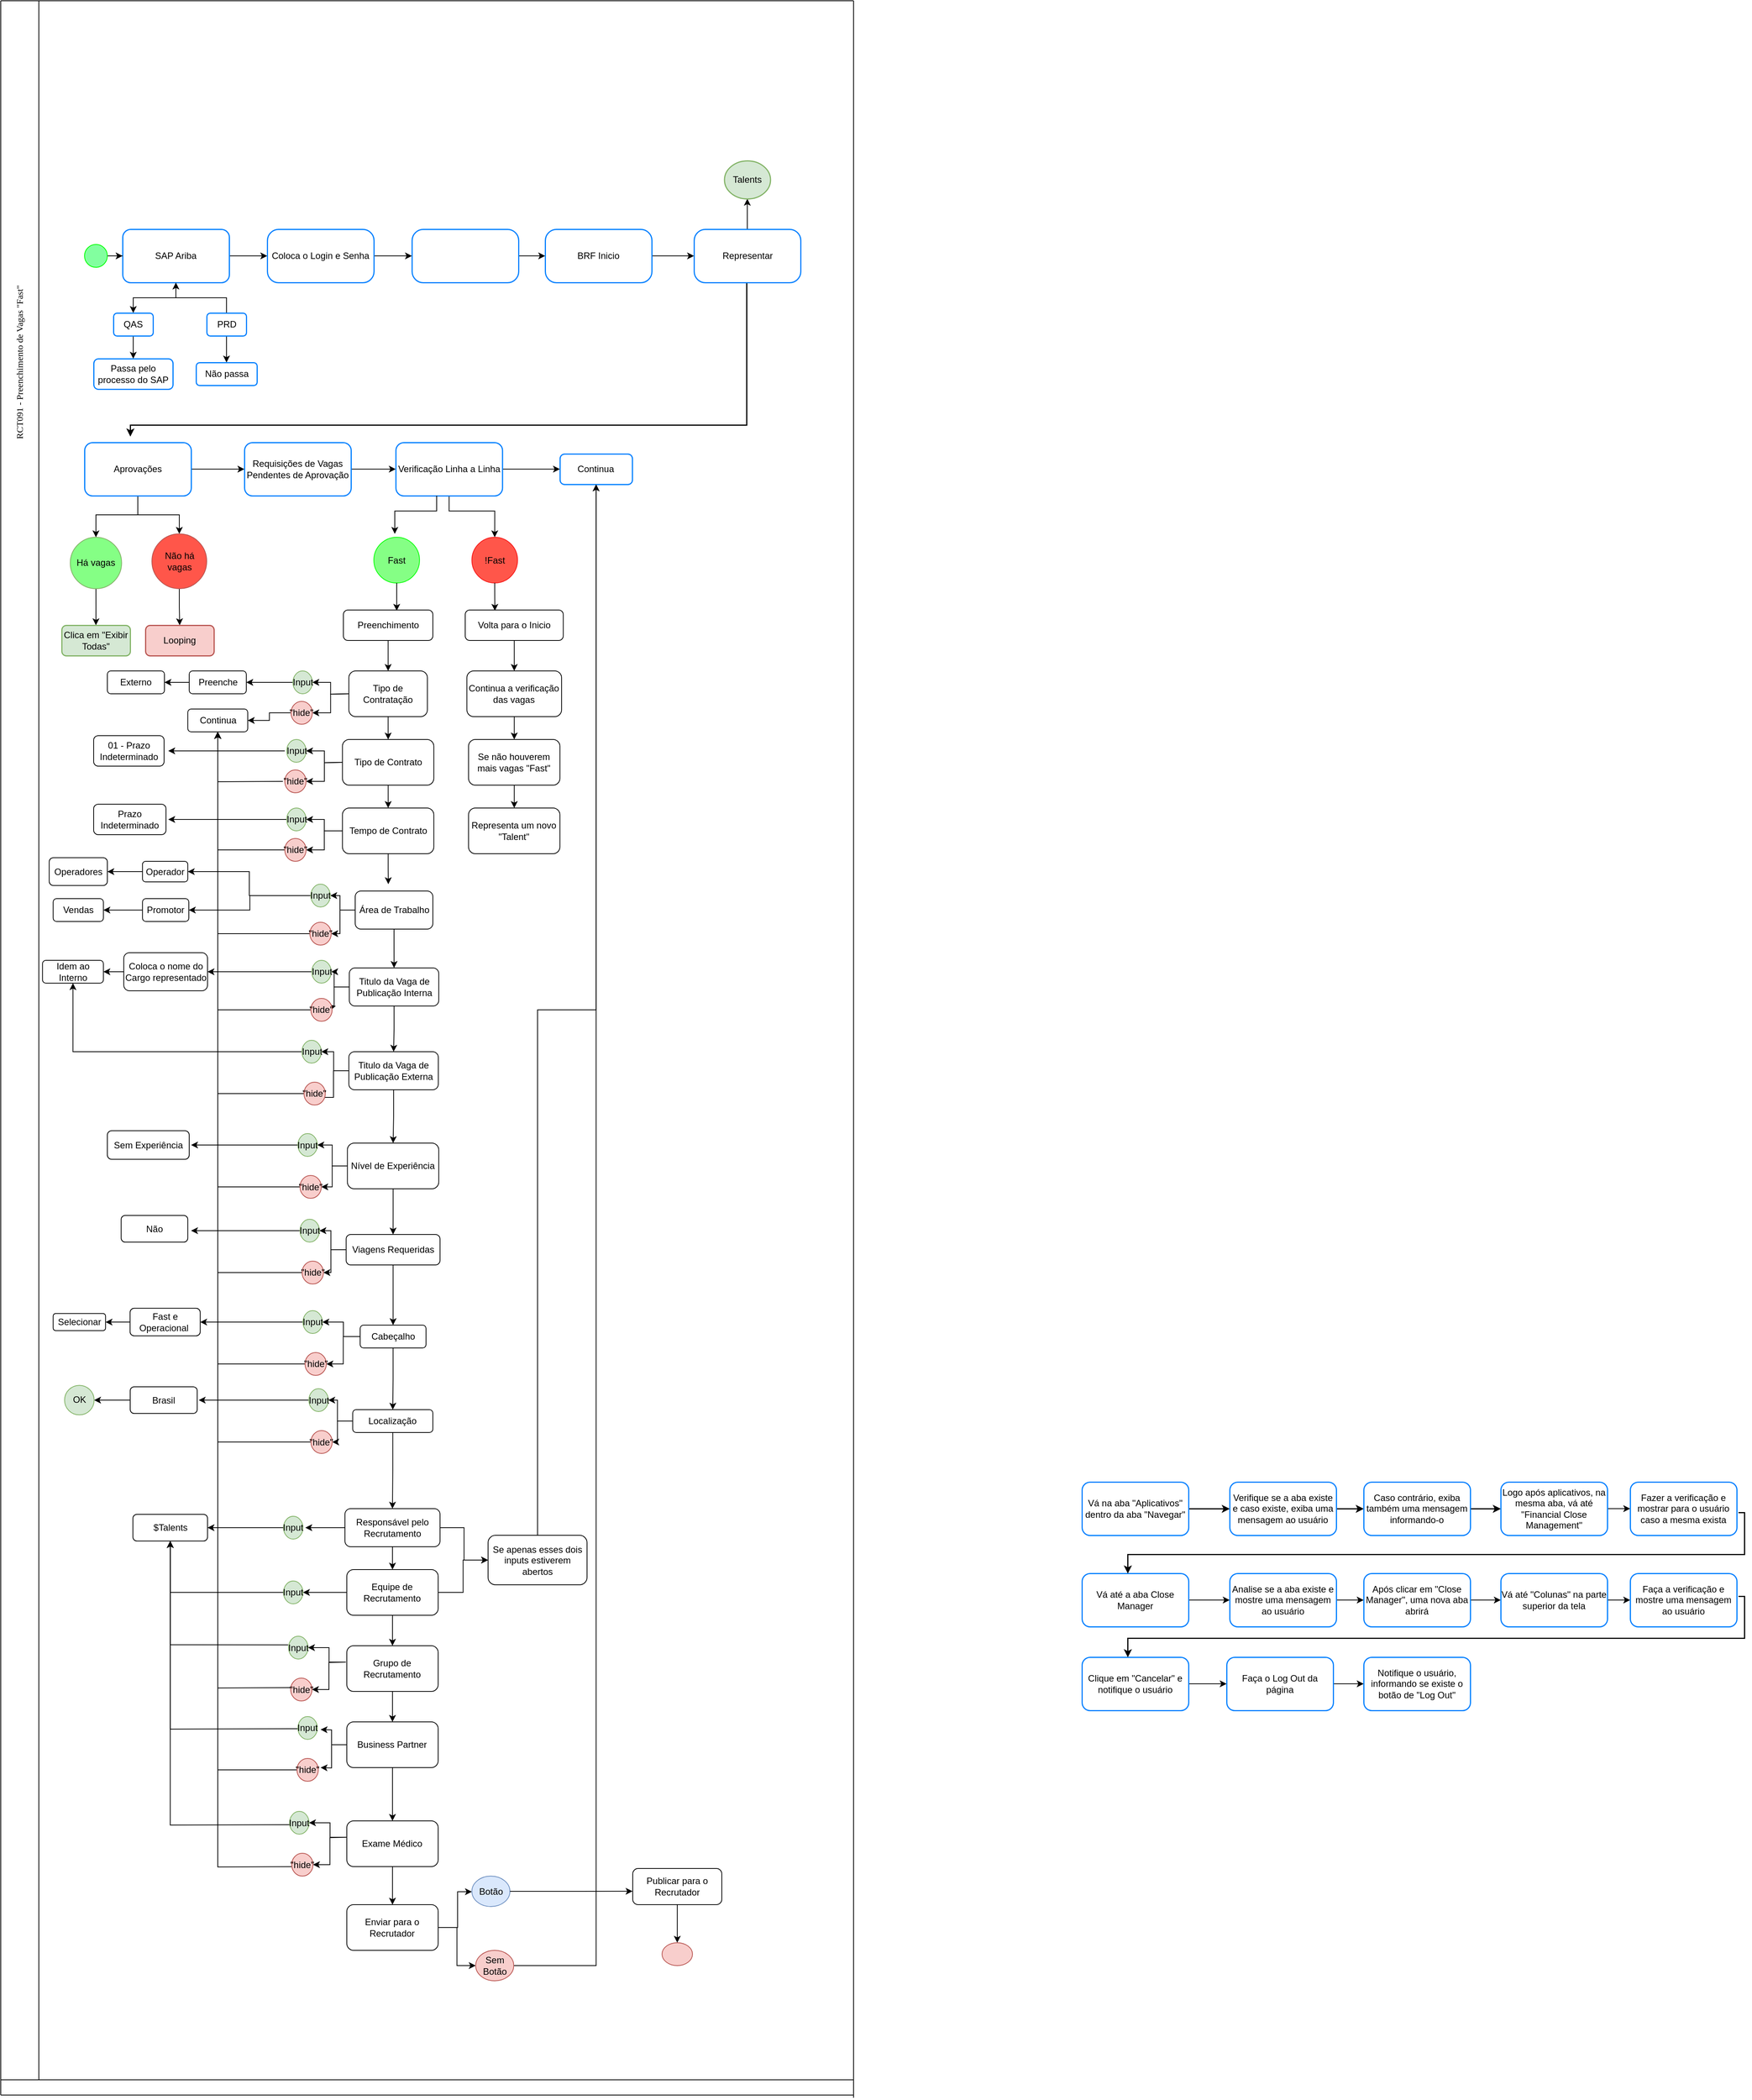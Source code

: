 <mxfile version="24.7.7">
  <diagram name="Página-1" id="-Nbuqv1Fr_TWL1hPOY4e">
    <mxGraphModel dx="1106" dy="611" grid="1" gridSize="10" guides="1" tooltips="1" connect="1" arrows="1" fold="1" page="1" pageScale="1" pageWidth="827" pageHeight="1169" math="0" shadow="0">
      <root>
        <mxCell id="0" />
        <mxCell id="1" parent="0" />
        <mxCell id="JY3O2gu2DYfYrPkbzah1-18" value="" style="edgeStyle=orthogonalEdgeStyle;rounded=0;orthogonalLoop=1;jettySize=auto;html=1;" parent="1" source="xklGR3EyqK50y4K4-iU5-1" target="xklGR3EyqK50y4K4-iU5-7" edge="1">
          <mxGeometry relative="1" as="geometry" />
        </mxCell>
        <mxCell id="TDWozbeOrlhEPRlHVsM9-8" value="" style="edgeStyle=orthogonalEdgeStyle;rounded=0;orthogonalLoop=1;jettySize=auto;html=1;" parent="1" source="xklGR3EyqK50y4K4-iU5-1" target="TDWozbeOrlhEPRlHVsM9-7" edge="1">
          <mxGeometry relative="1" as="geometry" />
        </mxCell>
        <mxCell id="xklGR3EyqK50y4K4-iU5-1" value="SAP Ariba" style="rounded=1;whiteSpace=wrap;html=1;strokeColor=#007FFF;strokeWidth=1.5;" parent="1" vertex="1">
          <mxGeometry x="160" y="300" width="140" height="70" as="geometry" />
        </mxCell>
        <mxCell id="JY3O2gu2DYfYrPkbzah1-19" value="" style="edgeStyle=orthogonalEdgeStyle;rounded=0;orthogonalLoop=1;jettySize=auto;html=1;entryX=0;entryY=0.5;entryDx=0;entryDy=0;" parent="1" source="xklGR3EyqK50y4K4-iU5-7" target="TDWozbeOrlhEPRlHVsM9-15" edge="1">
          <mxGeometry relative="1" as="geometry">
            <mxPoint x="530" y="335" as="targetPoint" />
          </mxGeometry>
        </mxCell>
        <mxCell id="xklGR3EyqK50y4K4-iU5-7" value="Coloca o Login e Senha" style="rounded=1;whiteSpace=wrap;html=1;strokeColor=#007FFF;strokeWidth=1.5;arcSize=21;" parent="1" vertex="1">
          <mxGeometry x="350" y="300" width="140" height="70" as="geometry" />
        </mxCell>
        <mxCell id="xklGR3EyqK50y4K4-iU5-19" value="" style="edgeStyle=orthogonalEdgeStyle;rounded=0;orthogonalLoop=1;jettySize=auto;html=1;strokeColor=#000000;strokeWidth=1.5;" parent="1" source="xklGR3EyqK50y4K4-iU5-15" target="xklGR3EyqK50y4K4-iU5-18" edge="1">
          <mxGeometry relative="1" as="geometry" />
        </mxCell>
        <mxCell id="xklGR3EyqK50y4K4-iU5-15" value="Vá na aba &quot;Aplicativos&quot; dentro da aba &quot;Navegar&quot;" style="rounded=1;whiteSpace=wrap;html=1;strokeColor=#007FFF;strokeWidth=1.5;" parent="1" vertex="1">
          <mxGeometry x="1420" y="1945" width="140" height="70" as="geometry" />
        </mxCell>
        <mxCell id="xklGR3EyqK50y4K4-iU5-21" value="" style="edgeStyle=orthogonalEdgeStyle;rounded=0;orthogonalLoop=1;jettySize=auto;html=1;strokeColor=#000000;strokeWidth=1.5;" parent="1" source="xklGR3EyqK50y4K4-iU5-18" target="xklGR3EyqK50y4K4-iU5-20" edge="1">
          <mxGeometry relative="1" as="geometry" />
        </mxCell>
        <mxCell id="xklGR3EyqK50y4K4-iU5-18" value="Verifique se a aba existe e caso existe, exiba uma mensagem ao usuário" style="rounded=1;whiteSpace=wrap;html=1;strokeColor=#007FFF;strokeWidth=1.5;" parent="1" vertex="1">
          <mxGeometry x="1614" y="1945" width="140" height="70" as="geometry" />
        </mxCell>
        <mxCell id="xklGR3EyqK50y4K4-iU5-25" value="" style="edgeStyle=orthogonalEdgeStyle;rounded=0;orthogonalLoop=1;jettySize=auto;html=1;strokeColor=#000000;strokeWidth=1.5;" parent="1" source="xklGR3EyqK50y4K4-iU5-20" target="xklGR3EyqK50y4K4-iU5-24" edge="1">
          <mxGeometry relative="1" as="geometry" />
        </mxCell>
        <mxCell id="xklGR3EyqK50y4K4-iU5-20" value="Caso contrário, exiba também uma mensagem informando-o" style="rounded=1;whiteSpace=wrap;html=1;strokeColor=#007FFF;strokeWidth=1.5;" parent="1" vertex="1">
          <mxGeometry x="1790" y="1945" width="140" height="70" as="geometry" />
        </mxCell>
        <mxCell id="btMj1ztMAgMaOOfJKISs-79" value="" style="edgeStyle=orthogonalEdgeStyle;rounded=0;orthogonalLoop=1;jettySize=auto;html=1;" parent="1" source="xklGR3EyqK50y4K4-iU5-24" target="xklGR3EyqK50y4K4-iU5-26" edge="1">
          <mxGeometry relative="1" as="geometry" />
        </mxCell>
        <mxCell id="xklGR3EyqK50y4K4-iU5-24" value="Logo após aplicativos, na mesma aba, vá até &quot;Financial Close Management&quot;" style="rounded=1;whiteSpace=wrap;html=1;strokeColor=#007FFF;strokeWidth=1.5;" parent="1" vertex="1">
          <mxGeometry x="1970" y="1945" width="140" height="70" as="geometry" />
        </mxCell>
        <mxCell id="xklGR3EyqK50y4K4-iU5-26" value="Fazer a verificação e mostrar para o usuário caso a mesma exista" style="rounded=1;whiteSpace=wrap;html=1;strokeColor=#007FFF;strokeWidth=1.5;" parent="1" vertex="1">
          <mxGeometry x="2140" y="1945" width="140" height="70" as="geometry" />
        </mxCell>
        <mxCell id="btMj1ztMAgMaOOfJKISs-73" value="" style="edgeStyle=orthogonalEdgeStyle;rounded=0;orthogonalLoop=1;jettySize=auto;html=1;" parent="1" source="xklGR3EyqK50y4K4-iU5-28" target="btMj1ztMAgMaOOfJKISs-72" edge="1">
          <mxGeometry relative="1" as="geometry" />
        </mxCell>
        <mxCell id="xklGR3EyqK50y4K4-iU5-28" value="Vá até a aba Close Manager" style="rounded=1;whiteSpace=wrap;html=1;strokeColor=#007FFF;strokeWidth=1.5;" parent="1" vertex="1">
          <mxGeometry x="1420" y="2065" width="140" height="70" as="geometry" />
        </mxCell>
        <mxCell id="xklGR3EyqK50y4K4-iU5-48" style="edgeStyle=orthogonalEdgeStyle;rounded=0;orthogonalLoop=1;jettySize=auto;html=1;strokeWidth=1.5;" parent="1" edge="1">
          <mxGeometry relative="1" as="geometry">
            <mxPoint x="1480" y="2065" as="targetPoint" />
            <mxPoint x="2282" y="1985" as="sourcePoint" />
            <Array as="points">
              <mxPoint x="2290" y="1985" />
              <mxPoint x="2290" y="2040" />
              <mxPoint x="1480" y="2040" />
            </Array>
          </mxGeometry>
        </mxCell>
        <mxCell id="btMj1ztMAgMaOOfJKISs-3" value="" style="endArrow=none;html=1;rounded=0;" parent="1" edge="1">
          <mxGeometry width="50" height="50" relative="1" as="geometry">
            <mxPoint x="50" y="430" as="sourcePoint" />
            <mxPoint x="50" as="targetPoint" />
          </mxGeometry>
        </mxCell>
        <mxCell id="btMj1ztMAgMaOOfJKISs-5" value="RCT091 - Preenchimento de Vagas &quot;Fast&quot;" style="text;html=1;align=center;verticalAlign=middle;resizable=0;points=[];autosize=1;strokeColor=none;fillColor=none;rotation=270;fontStyle=0;fontFamily=Verdana;" parent="1" vertex="1">
          <mxGeometry x="-110" y="460" width="270" height="30" as="geometry" />
        </mxCell>
        <mxCell id="btMj1ztMAgMaOOfJKISs-10" value="" style="endArrow=none;html=1;rounded=0;" parent="1" edge="1">
          <mxGeometry width="50" height="50" relative="1" as="geometry">
            <mxPoint x="1120" as="sourcePoint" />
            <mxPoint as="targetPoint" />
          </mxGeometry>
        </mxCell>
        <mxCell id="btMj1ztMAgMaOOfJKISs-11" value="" style="endArrow=none;html=1;rounded=0;" parent="1" edge="1">
          <mxGeometry width="50" height="50" relative="1" as="geometry">
            <mxPoint y="430" as="sourcePoint" />
            <mxPoint as="targetPoint" />
          </mxGeometry>
        </mxCell>
        <mxCell id="btMj1ztMAgMaOOfJKISs-37" value="" style="endArrow=none;html=1;rounded=0;" parent="1" edge="1">
          <mxGeometry width="50" height="50" relative="1" as="geometry">
            <mxPoint x="50" y="980" as="sourcePoint" />
            <mxPoint x="50" y="430" as="targetPoint" />
          </mxGeometry>
        </mxCell>
        <mxCell id="btMj1ztMAgMaOOfJKISs-40" value="" style="endArrow=none;html=1;rounded=0;" parent="1" edge="1">
          <mxGeometry width="50" height="50" relative="1" as="geometry">
            <mxPoint y="860" as="sourcePoint" />
            <mxPoint y="430" as="targetPoint" />
          </mxGeometry>
        </mxCell>
        <mxCell id="btMj1ztMAgMaOOfJKISs-71" value="" style="edgeStyle=orthogonalEdgeStyle;rounded=0;orthogonalLoop=1;jettySize=auto;html=1;" parent="1" source="btMj1ztMAgMaOOfJKISs-70" target="xklGR3EyqK50y4K4-iU5-1" edge="1">
          <mxGeometry relative="1" as="geometry" />
        </mxCell>
        <mxCell id="btMj1ztMAgMaOOfJKISs-70" value="" style="ellipse;whiteSpace=wrap;html=1;aspect=fixed;fillColor=#82FF9F;strokeColor=#00FF00;" parent="1" vertex="1">
          <mxGeometry x="110" y="320" width="30" height="30" as="geometry" />
        </mxCell>
        <mxCell id="btMj1ztMAgMaOOfJKISs-77" value="" style="edgeStyle=orthogonalEdgeStyle;rounded=0;orthogonalLoop=1;jettySize=auto;html=1;" parent="1" source="btMj1ztMAgMaOOfJKISs-72" target="btMj1ztMAgMaOOfJKISs-76" edge="1">
          <mxGeometry relative="1" as="geometry" />
        </mxCell>
        <mxCell id="btMj1ztMAgMaOOfJKISs-72" value="Analise se a aba existe e mostre uma mensagem ao usuário" style="rounded=1;whiteSpace=wrap;html=1;strokeColor=#007FFF;strokeWidth=1.5;" parent="1" vertex="1">
          <mxGeometry x="1614" y="2065" width="140" height="70" as="geometry" />
        </mxCell>
        <mxCell id="LS8SCWTit5LCr3YZE1ZI-2" value="" style="edgeStyle=orthogonalEdgeStyle;rounded=0;orthogonalLoop=1;jettySize=auto;html=1;" parent="1" source="btMj1ztMAgMaOOfJKISs-76" target="LS8SCWTit5LCr3YZE1ZI-1" edge="1">
          <mxGeometry relative="1" as="geometry" />
        </mxCell>
        <mxCell id="btMj1ztMAgMaOOfJKISs-76" value="Após clicar em &quot;Close Manager&quot;, uma nova aba abrirá" style="rounded=1;whiteSpace=wrap;html=1;strokeColor=#007FFF;strokeWidth=1.5;" parent="1" vertex="1">
          <mxGeometry x="1790" y="2065" width="140" height="70" as="geometry" />
        </mxCell>
        <mxCell id="btMj1ztMAgMaOOfJKISs-104" value="" style="endArrow=none;html=1;rounded=0;" parent="1" edge="1">
          <mxGeometry width="50" height="50" relative="1" as="geometry">
            <mxPoint x="50" y="2730" as="sourcePoint" />
            <mxPoint x="50" y="980" as="targetPoint" />
          </mxGeometry>
        </mxCell>
        <mxCell id="btMj1ztMAgMaOOfJKISs-107" value="" style="endArrow=none;html=1;rounded=0;" parent="1" edge="1">
          <mxGeometry width="50" height="50" relative="1" as="geometry">
            <mxPoint y="2750" as="sourcePoint" />
            <mxPoint x="-8.882e-16" y="860" as="targetPoint" />
          </mxGeometry>
        </mxCell>
        <mxCell id="btMj1ztMAgMaOOfJKISs-108" value="" style="endArrow=none;html=1;rounded=0;" parent="1" edge="1">
          <mxGeometry width="50" height="50" relative="1" as="geometry">
            <mxPoint x="1120" y="2753.529" as="sourcePoint" />
            <mxPoint x="1120" as="targetPoint" />
          </mxGeometry>
        </mxCell>
        <mxCell id="btMj1ztMAgMaOOfJKISs-109" value="" style="endArrow=none;html=1;rounded=0;" parent="1" edge="1">
          <mxGeometry width="50" height="50" relative="1" as="geometry">
            <mxPoint x="1120" y="2730" as="sourcePoint" />
            <mxPoint y="2730" as="targetPoint" />
          </mxGeometry>
        </mxCell>
        <mxCell id="btMj1ztMAgMaOOfJKISs-110" value="" style="endArrow=none;html=1;rounded=0;" parent="1" edge="1">
          <mxGeometry width="50" height="50" relative="1" as="geometry">
            <mxPoint x="1120" y="2750" as="sourcePoint" />
            <mxPoint y="2750" as="targetPoint" />
          </mxGeometry>
        </mxCell>
        <mxCell id="LS8SCWTit5LCr3YZE1ZI-4" value="" style="edgeStyle=orthogonalEdgeStyle;rounded=0;orthogonalLoop=1;jettySize=auto;html=1;" parent="1" source="LS8SCWTit5LCr3YZE1ZI-1" target="LS8SCWTit5LCr3YZE1ZI-3" edge="1">
          <mxGeometry relative="1" as="geometry" />
        </mxCell>
        <mxCell id="LS8SCWTit5LCr3YZE1ZI-1" value="Vá até &quot;Colunas&quot; na parte superior da tela" style="rounded=1;whiteSpace=wrap;html=1;strokeColor=#007FFF;strokeWidth=1.5;" parent="1" vertex="1">
          <mxGeometry x="1970" y="2065" width="140" height="70" as="geometry" />
        </mxCell>
        <mxCell id="LS8SCWTit5LCr3YZE1ZI-3" value="Faça a verificação e mostre uma mensagem ao usuário" style="rounded=1;whiteSpace=wrap;html=1;strokeColor=#007FFF;strokeWidth=1.5;" parent="1" vertex="1">
          <mxGeometry x="2140" y="2065" width="140" height="70" as="geometry" />
        </mxCell>
        <mxCell id="LS8SCWTit5LCr3YZE1ZI-17" value="" style="edgeStyle=orthogonalEdgeStyle;rounded=0;orthogonalLoop=1;jettySize=auto;html=1;" parent="1" source="LS8SCWTit5LCr3YZE1ZI-5" target="LS8SCWTit5LCr3YZE1ZI-14" edge="1">
          <mxGeometry relative="1" as="geometry" />
        </mxCell>
        <mxCell id="LS8SCWTit5LCr3YZE1ZI-5" value="Clique em &quot;Cancelar&quot; e notifique o usuário" style="rounded=1;whiteSpace=wrap;html=1;strokeColor=#007FFF;strokeWidth=1.5;" parent="1" vertex="1">
          <mxGeometry x="1420" y="2175" width="140" height="70" as="geometry" />
        </mxCell>
        <mxCell id="LS8SCWTit5LCr3YZE1ZI-6" style="edgeStyle=orthogonalEdgeStyle;rounded=0;orthogonalLoop=1;jettySize=auto;html=1;strokeWidth=1.5;" parent="1" edge="1">
          <mxGeometry relative="1" as="geometry">
            <mxPoint x="1480" y="2175" as="targetPoint" />
            <mxPoint x="2282" y="2095" as="sourcePoint" />
            <Array as="points">
              <mxPoint x="2290" y="2095" />
              <mxPoint x="2290" y="2150" />
              <mxPoint x="1480" y="2150" />
            </Array>
          </mxGeometry>
        </mxCell>
        <mxCell id="LS8SCWTit5LCr3YZE1ZI-19" value="" style="edgeStyle=orthogonalEdgeStyle;rounded=0;orthogonalLoop=1;jettySize=auto;html=1;" parent="1" source="LS8SCWTit5LCr3YZE1ZI-14" target="LS8SCWTit5LCr3YZE1ZI-15" edge="1">
          <mxGeometry relative="1" as="geometry" />
        </mxCell>
        <mxCell id="LS8SCWTit5LCr3YZE1ZI-14" value="Faça o Log Out da página" style="rounded=1;whiteSpace=wrap;html=1;strokeColor=#007FFF;strokeWidth=1.5;" parent="1" vertex="1">
          <mxGeometry x="1610" y="2175" width="140" height="70" as="geometry" />
        </mxCell>
        <mxCell id="LS8SCWTit5LCr3YZE1ZI-15" value="Notifique o usuário, informando se existe o botão de &quot;Log Out&quot;" style="rounded=1;whiteSpace=wrap;html=1;strokeColor=#007FFF;strokeWidth=1.5;" parent="1" vertex="1">
          <mxGeometry x="1790" y="2175" width="140" height="70" as="geometry" />
        </mxCell>
        <mxCell id="JY3O2gu2DYfYrPkbzah1-8" style="edgeStyle=orthogonalEdgeStyle;rounded=0;orthogonalLoop=1;jettySize=auto;html=1;strokeWidth=1.5;entryX=0.429;entryY=0;entryDx=0;entryDy=0;entryPerimeter=0;exitX=0.693;exitY=0.971;exitDx=0;exitDy=0;exitPerimeter=0;" parent="1" edge="1">
          <mxGeometry relative="1" as="geometry">
            <mxPoint x="170" y="572.03" as="targetPoint" />
            <mxPoint x="979.52" y="370" as="sourcePoint" />
            <Array as="points">
              <mxPoint x="980" y="557" />
              <mxPoint x="170" y="557" />
            </Array>
          </mxGeometry>
        </mxCell>
        <mxCell id="JY3O2gu2DYfYrPkbzah1-127" value="" style="edgeStyle=orthogonalEdgeStyle;rounded=0;orthogonalLoop=1;jettySize=auto;html=1;entryX=0.5;entryY=0;entryDx=0;entryDy=0;" parent="1" source="JY3O2gu2DYfYrPkbzah1-129" target="JY3O2gu2DYfYrPkbzah1-131" edge="1">
          <mxGeometry relative="1" as="geometry">
            <mxPoint x="180" y="670" as="targetPoint" />
            <Array as="points">
              <mxPoint x="180" y="675" />
              <mxPoint x="125" y="675" />
            </Array>
          </mxGeometry>
        </mxCell>
        <mxCell id="JY3O2gu2DYfYrPkbzah1-128" value="" style="edgeStyle=orthogonalEdgeStyle;rounded=0;orthogonalLoop=1;jettySize=auto;html=1;" parent="1" source="JY3O2gu2DYfYrPkbzah1-129" target="JY3O2gu2DYfYrPkbzah1-133" edge="1">
          <mxGeometry relative="1" as="geometry" />
        </mxCell>
        <mxCell id="JY3O2gu2DYfYrPkbzah1-154" value="" style="edgeStyle=orthogonalEdgeStyle;rounded=0;orthogonalLoop=1;jettySize=auto;html=1;" parent="1" source="JY3O2gu2DYfYrPkbzah1-129" target="JY3O2gu2DYfYrPkbzah1-147" edge="1">
          <mxGeometry relative="1" as="geometry" />
        </mxCell>
        <mxCell id="JY3O2gu2DYfYrPkbzah1-129" value="Aprovações" style="rounded=1;whiteSpace=wrap;html=1;strokeColor=#007FFF;strokeWidth=1.5;" parent="1" vertex="1">
          <mxGeometry x="110" y="580" width="140" height="70" as="geometry" />
        </mxCell>
        <mxCell id="JY3O2gu2DYfYrPkbzah1-130" value="" style="edgeStyle=orthogonalEdgeStyle;rounded=0;orthogonalLoop=1;jettySize=auto;html=1;" parent="1" source="JY3O2gu2DYfYrPkbzah1-131" target="JY3O2gu2DYfYrPkbzah1-134" edge="1">
          <mxGeometry relative="1" as="geometry" />
        </mxCell>
        <mxCell id="JY3O2gu2DYfYrPkbzah1-131" value="Há vagas" style="ellipse;whiteSpace=wrap;html=1;aspect=fixed;strokeColor=#82b366;fillColor=#85FF85;" parent="1" vertex="1">
          <mxGeometry x="91.25" y="704.5" width="67.5" height="67.5" as="geometry" />
        </mxCell>
        <mxCell id="JY3O2gu2DYfYrPkbzah1-132" value="" style="edgeStyle=orthogonalEdgeStyle;rounded=0;orthogonalLoop=1;jettySize=auto;html=1;" parent="1" source="JY3O2gu2DYfYrPkbzah1-133" target="JY3O2gu2DYfYrPkbzah1-135" edge="1">
          <mxGeometry relative="1" as="geometry" />
        </mxCell>
        <mxCell id="JY3O2gu2DYfYrPkbzah1-133" value="Não há vagas" style="ellipse;whiteSpace=wrap;html=1;aspect=fixed;strokeColor=#b85450;fillColor=#FF564A;" parent="1" vertex="1">
          <mxGeometry x="198.5" y="700" width="72" height="72" as="geometry" />
        </mxCell>
        <mxCell id="JY3O2gu2DYfYrPkbzah1-134" value="Clica em &quot;Exibir Todas&quot;" style="whiteSpace=wrap;html=1;strokeColor=#82b366;rounded=1;strokeWidth=1.5;fillColor=#d5e8d4;" parent="1" vertex="1">
          <mxGeometry x="80" y="820" width="90" height="40" as="geometry" />
        </mxCell>
        <mxCell id="JY3O2gu2DYfYrPkbzah1-135" value="Looping" style="whiteSpace=wrap;html=1;strokeColor=#b85450;rounded=1;strokeWidth=1.5;fillColor=#f8cecc;" parent="1" vertex="1">
          <mxGeometry x="190" y="820" width="90" height="40" as="geometry" />
        </mxCell>
        <mxCell id="JY3O2gu2DYfYrPkbzah1-164" value="" style="edgeStyle=orthogonalEdgeStyle;rounded=0;orthogonalLoop=1;jettySize=auto;html=1;" parent="1" source="JY3O2gu2DYfYrPkbzah1-147" target="JY3O2gu2DYfYrPkbzah1-157" edge="1">
          <mxGeometry relative="1" as="geometry" />
        </mxCell>
        <mxCell id="JY3O2gu2DYfYrPkbzah1-147" value="Requisições de Vagas Pendentes de Aprovação" style="rounded=1;whiteSpace=wrap;html=1;strokeColor=#007FFF;strokeWidth=1.5;" parent="1" vertex="1">
          <mxGeometry x="320" y="580" width="140" height="70" as="geometry" />
        </mxCell>
        <mxCell id="uXOGj-ns_3lGIniRIJfZ-25" style="edgeStyle=orthogonalEdgeStyle;rounded=0;orthogonalLoop=1;jettySize=auto;html=1;entryX=0.5;entryY=0;entryDx=0;entryDy=0;" parent="1" source="JY3O2gu2DYfYrPkbzah1-157" target="JY3O2gu2DYfYrPkbzah1-161" edge="1">
          <mxGeometry relative="1" as="geometry">
            <Array as="points">
              <mxPoint x="589" y="670" />
              <mxPoint x="649" y="670" />
            </Array>
          </mxGeometry>
        </mxCell>
        <mxCell id="uXOGj-ns_3lGIniRIJfZ-209" value="" style="edgeStyle=orthogonalEdgeStyle;rounded=0;orthogonalLoop=1;jettySize=auto;html=1;" parent="1" source="JY3O2gu2DYfYrPkbzah1-157" target="uXOGj-ns_3lGIniRIJfZ-208" edge="1">
          <mxGeometry relative="1" as="geometry" />
        </mxCell>
        <mxCell id="JY3O2gu2DYfYrPkbzah1-157" value="Verificação Linha a Linha" style="rounded=1;whiteSpace=wrap;html=1;strokeColor=#007FFF;strokeWidth=1.5;" parent="1" vertex="1">
          <mxGeometry x="518.75" y="580" width="140" height="70" as="geometry" />
        </mxCell>
        <mxCell id="JY3O2gu2DYfYrPkbzah1-159" value="Fast" style="ellipse;whiteSpace=wrap;html=1;aspect=fixed;strokeColor=#0aff0a;fillColor=#85FF85;" parent="1" vertex="1">
          <mxGeometry x="490" y="704.5" width="60" height="60" as="geometry" />
        </mxCell>
        <mxCell id="JY3O2gu2DYfYrPkbzah1-161" value="!Fast" style="ellipse;whiteSpace=wrap;html=1;aspect=fixed;strokeColor=#f71818;fillColor=#FF564A;" parent="1" vertex="1">
          <mxGeometry x="618.75" y="704.5" width="60" height="60" as="geometry" />
        </mxCell>
        <mxCell id="JY3O2gu2DYfYrPkbzah1-165" value="" style="edgeStyle=orthogonalEdgeStyle;rounded=0;orthogonalLoop=1;jettySize=auto;html=1;entryX=0.5;entryY=0;entryDx=0;entryDy=0;" parent="1" edge="1">
          <mxGeometry relative="1" as="geometry">
            <mxPoint x="517.5" y="700" as="targetPoint" />
            <Array as="points">
              <mxPoint x="573" y="670" />
              <mxPoint x="518" y="670" />
            </Array>
            <mxPoint x="572.5" y="650" as="sourcePoint" />
          </mxGeometry>
        </mxCell>
        <mxCell id="TDWozbeOrlhEPRlHVsM9-12" value="" style="edgeStyle=orthogonalEdgeStyle;rounded=0;orthogonalLoop=1;jettySize=auto;html=1;" parent="1" source="TDWozbeOrlhEPRlHVsM9-7" target="TDWozbeOrlhEPRlHVsM9-11" edge="1">
          <mxGeometry relative="1" as="geometry" />
        </mxCell>
        <mxCell id="TDWozbeOrlhEPRlHVsM9-7" value="QAS" style="whiteSpace=wrap;html=1;strokeColor=#007FFF;rounded=1;strokeWidth=1.5;" parent="1" vertex="1">
          <mxGeometry x="148" y="410" width="52" height="30" as="geometry" />
        </mxCell>
        <mxCell id="TDWozbeOrlhEPRlHVsM9-10" style="edgeStyle=orthogonalEdgeStyle;rounded=0;orthogonalLoop=1;jettySize=auto;html=1;entryX=0.5;entryY=1;entryDx=0;entryDy=0;" parent="1" source="TDWozbeOrlhEPRlHVsM9-9" target="xklGR3EyqK50y4K4-iU5-1" edge="1">
          <mxGeometry relative="1" as="geometry" />
        </mxCell>
        <mxCell id="TDWozbeOrlhEPRlHVsM9-14" value="" style="edgeStyle=orthogonalEdgeStyle;rounded=0;orthogonalLoop=1;jettySize=auto;html=1;" parent="1" source="TDWozbeOrlhEPRlHVsM9-9" target="TDWozbeOrlhEPRlHVsM9-13" edge="1">
          <mxGeometry relative="1" as="geometry" />
        </mxCell>
        <mxCell id="TDWozbeOrlhEPRlHVsM9-9" value="PRD" style="whiteSpace=wrap;html=1;strokeColor=#007FFF;rounded=1;strokeWidth=1.5;" parent="1" vertex="1">
          <mxGeometry x="270.5" y="410" width="52" height="30" as="geometry" />
        </mxCell>
        <mxCell id="TDWozbeOrlhEPRlHVsM9-11" value="Passa pelo processo do SAP" style="whiteSpace=wrap;html=1;strokeColor=#007FFF;rounded=1;strokeWidth=1.5;" parent="1" vertex="1">
          <mxGeometry x="122" y="470" width="104" height="40" as="geometry" />
        </mxCell>
        <mxCell id="TDWozbeOrlhEPRlHVsM9-13" value="Não passa" style="whiteSpace=wrap;html=1;strokeColor=#007FFF;rounded=1;strokeWidth=1.5;" parent="1" vertex="1">
          <mxGeometry x="256.5" y="475" width="80" height="30" as="geometry" />
        </mxCell>
        <mxCell id="TDWozbeOrlhEPRlHVsM9-27" value="" style="edgeStyle=orthogonalEdgeStyle;rounded=0;orthogonalLoop=1;jettySize=auto;html=1;" parent="1" source="TDWozbeOrlhEPRlHVsM9-15" target="uXOGj-ns_3lGIniRIJfZ-1" edge="1">
          <mxGeometry relative="1" as="geometry">
            <mxPoint x="710" y="335" as="targetPoint" />
          </mxGeometry>
        </mxCell>
        <mxCell id="TDWozbeOrlhEPRlHVsM9-15" value="" style="rounded=1;whiteSpace=wrap;html=1;strokeColor=#007FFF;strokeWidth=1.5;arcSize=21;" parent="1" vertex="1">
          <mxGeometry x="540" y="300" width="140" height="70" as="geometry" />
        </mxCell>
        <mxCell id="uXOGj-ns_3lGIniRIJfZ-17" value="" style="edgeStyle=orthogonalEdgeStyle;rounded=0;orthogonalLoop=1;jettySize=auto;html=1;" parent="1" source="uXOGj-ns_3lGIniRIJfZ-1" target="uXOGj-ns_3lGIniRIJfZ-16" edge="1">
          <mxGeometry relative="1" as="geometry" />
        </mxCell>
        <mxCell id="uXOGj-ns_3lGIniRIJfZ-1" value="BRF Inicio" style="rounded=1;whiteSpace=wrap;html=1;strokeColor=#007FFF;strokeWidth=1.5;arcSize=21;" parent="1" vertex="1">
          <mxGeometry x="715" y="300" width="140" height="70" as="geometry" />
        </mxCell>
        <mxCell id="uXOGj-ns_3lGIniRIJfZ-19" value="" style="edgeStyle=orthogonalEdgeStyle;rounded=0;orthogonalLoop=1;jettySize=auto;html=1;" parent="1" source="uXOGj-ns_3lGIniRIJfZ-16" target="uXOGj-ns_3lGIniRIJfZ-18" edge="1">
          <mxGeometry relative="1" as="geometry" />
        </mxCell>
        <mxCell id="uXOGj-ns_3lGIniRIJfZ-16" value="Representar" style="rounded=1;whiteSpace=wrap;html=1;strokeColor=#007FFF;strokeWidth=1.5;arcSize=21;" parent="1" vertex="1">
          <mxGeometry x="910.5" y="300" width="140" height="70" as="geometry" />
        </mxCell>
        <mxCell id="uXOGj-ns_3lGIniRIJfZ-18" value="Talents" style="ellipse;whiteSpace=wrap;html=1;strokeColor=#82b366;rounded=1;strokeWidth=1.5;arcSize=21;fillColor=#d5e8d4;" parent="1" vertex="1">
          <mxGeometry x="950.25" y="210" width="60.5" height="50" as="geometry" />
        </mxCell>
        <mxCell id="uXOGj-ns_3lGIniRIJfZ-31" value="" style="edgeStyle=orthogonalEdgeStyle;rounded=0;orthogonalLoop=1;jettySize=auto;html=1;" parent="1" source="uXOGj-ns_3lGIniRIJfZ-26" target="uXOGj-ns_3lGIniRIJfZ-30" edge="1">
          <mxGeometry relative="1" as="geometry" />
        </mxCell>
        <mxCell id="uXOGj-ns_3lGIniRIJfZ-26" value="Preenchimento" style="rounded=1;whiteSpace=wrap;html=1;" parent="1" vertex="1">
          <mxGeometry x="450" y="800" width="117.5" height="40" as="geometry" />
        </mxCell>
        <mxCell id="uXOGj-ns_3lGIniRIJfZ-27" style="edgeStyle=orthogonalEdgeStyle;rounded=0;orthogonalLoop=1;jettySize=auto;html=1;entryX=0.596;entryY=0.025;entryDx=0;entryDy=0;entryPerimeter=0;" parent="1" source="JY3O2gu2DYfYrPkbzah1-159" target="uXOGj-ns_3lGIniRIJfZ-26" edge="1">
          <mxGeometry relative="1" as="geometry" />
        </mxCell>
        <mxCell id="uXOGj-ns_3lGIniRIJfZ-44" value="" style="edgeStyle=orthogonalEdgeStyle;rounded=0;orthogonalLoop=1;jettySize=auto;html=1;" parent="1" source="uXOGj-ns_3lGIniRIJfZ-28" target="uXOGj-ns_3lGIniRIJfZ-34" edge="1">
          <mxGeometry relative="1" as="geometry" />
        </mxCell>
        <mxCell id="uXOGj-ns_3lGIniRIJfZ-28" value="Volta para o Inicio" style="rounded=1;whiteSpace=wrap;html=1;" parent="1" vertex="1">
          <mxGeometry x="610" y="800" width="128.75" height="40" as="geometry" />
        </mxCell>
        <mxCell id="uXOGj-ns_3lGIniRIJfZ-33" value="" style="edgeStyle=orthogonalEdgeStyle;rounded=0;orthogonalLoop=1;jettySize=auto;html=1;" parent="1" source="uXOGj-ns_3lGIniRIJfZ-30" target="uXOGj-ns_3lGIniRIJfZ-32" edge="1">
          <mxGeometry relative="1" as="geometry" />
        </mxCell>
        <mxCell id="uXOGj-ns_3lGIniRIJfZ-30" value="Tipo de Contratação" style="whiteSpace=wrap;html=1;rounded=1;" parent="1" vertex="1">
          <mxGeometry x="457.19" y="880" width="103.13" height="60" as="geometry" />
        </mxCell>
        <mxCell id="uXOGj-ns_3lGIniRIJfZ-48" value="" style="edgeStyle=orthogonalEdgeStyle;rounded=0;orthogonalLoop=1;jettySize=auto;html=1;" parent="1" source="uXOGj-ns_3lGIniRIJfZ-32" target="uXOGj-ns_3lGIniRIJfZ-46" edge="1">
          <mxGeometry relative="1" as="geometry" />
        </mxCell>
        <mxCell id="uXOGj-ns_3lGIniRIJfZ-32" value="Tipo de Contrato" style="whiteSpace=wrap;html=1;rounded=1;" parent="1" vertex="1">
          <mxGeometry x="448.755" y="970" width="120" height="60" as="geometry" />
        </mxCell>
        <mxCell id="uXOGj-ns_3lGIniRIJfZ-45" value="" style="edgeStyle=orthogonalEdgeStyle;rounded=0;orthogonalLoop=1;jettySize=auto;html=1;" parent="1" source="uXOGj-ns_3lGIniRIJfZ-34" target="uXOGj-ns_3lGIniRIJfZ-36" edge="1">
          <mxGeometry relative="1" as="geometry" />
        </mxCell>
        <mxCell id="uXOGj-ns_3lGIniRIJfZ-34" value="Continua a verificação das vagas" style="whiteSpace=wrap;html=1;rounded=1;" parent="1" vertex="1">
          <mxGeometry x="612.18" y="880" width="124.38" height="60" as="geometry" />
        </mxCell>
        <mxCell id="uXOGj-ns_3lGIniRIJfZ-50" value="" style="edgeStyle=orthogonalEdgeStyle;rounded=0;orthogonalLoop=1;jettySize=auto;html=1;" parent="1" source="uXOGj-ns_3lGIniRIJfZ-36" target="uXOGj-ns_3lGIniRIJfZ-49" edge="1">
          <mxGeometry relative="1" as="geometry" />
        </mxCell>
        <mxCell id="uXOGj-ns_3lGIniRIJfZ-36" value="Se não houverem mais vagas &quot;Fast&quot;" style="whiteSpace=wrap;html=1;rounded=1;" parent="1" vertex="1">
          <mxGeometry x="614.375" y="970" width="120" height="60" as="geometry" />
        </mxCell>
        <mxCell id="uXOGj-ns_3lGIniRIJfZ-39" style="edgeStyle=orthogonalEdgeStyle;rounded=0;orthogonalLoop=1;jettySize=auto;html=1;entryX=0.303;entryY=0.025;entryDx=0;entryDy=0;entryPerimeter=0;" parent="1" source="JY3O2gu2DYfYrPkbzah1-161" target="uXOGj-ns_3lGIniRIJfZ-28" edge="1">
          <mxGeometry relative="1" as="geometry" />
        </mxCell>
        <mxCell id="uXOGj-ns_3lGIniRIJfZ-75" style="edgeStyle=orthogonalEdgeStyle;rounded=0;orthogonalLoop=1;jettySize=auto;html=1;" parent="1" source="uXOGj-ns_3lGIniRIJfZ-46" edge="1">
          <mxGeometry relative="1" as="geometry">
            <mxPoint x="509" y="1160" as="targetPoint" />
          </mxGeometry>
        </mxCell>
        <mxCell id="uXOGj-ns_3lGIniRIJfZ-103" style="edgeStyle=orthogonalEdgeStyle;rounded=0;orthogonalLoop=1;jettySize=auto;html=1;entryX=1;entryY=0.5;entryDx=0;entryDy=0;" parent="1" source="uXOGj-ns_3lGIniRIJfZ-46" target="uXOGj-ns_3lGIniRIJfZ-102" edge="1">
          <mxGeometry relative="1" as="geometry" />
        </mxCell>
        <mxCell id="uXOGj-ns_3lGIniRIJfZ-104" style="edgeStyle=orthogonalEdgeStyle;rounded=0;orthogonalLoop=1;jettySize=auto;html=1;entryX=1;entryY=0.5;entryDx=0;entryDy=0;" parent="1" source="uXOGj-ns_3lGIniRIJfZ-46" target="uXOGj-ns_3lGIniRIJfZ-101" edge="1">
          <mxGeometry relative="1" as="geometry" />
        </mxCell>
        <mxCell id="uXOGj-ns_3lGIniRIJfZ-46" value="Tempo de Contrato" style="whiteSpace=wrap;html=1;rounded=1;" parent="1" vertex="1">
          <mxGeometry x="448.755" y="1060" width="120" height="60" as="geometry" />
        </mxCell>
        <mxCell id="uXOGj-ns_3lGIniRIJfZ-49" value="Representa um novo &quot;Talent&quot;" style="whiteSpace=wrap;html=1;rounded=1;" parent="1" vertex="1">
          <mxGeometry x="614.365" y="1060" width="120" height="60" as="geometry" />
        </mxCell>
        <mxCell id="uXOGj-ns_3lGIniRIJfZ-96" style="edgeStyle=orthogonalEdgeStyle;rounded=0;orthogonalLoop=1;jettySize=auto;html=1;entryX=0.5;entryY=1;entryDx=0;entryDy=0;" parent="1" target="uXOGj-ns_3lGIniRIJfZ-93" edge="1">
          <mxGeometry relative="1" as="geometry">
            <mxPoint x="370.51" y="1025" as="sourcePoint" />
          </mxGeometry>
        </mxCell>
        <mxCell id="uXOGj-ns_3lGIniRIJfZ-98" style="edgeStyle=orthogonalEdgeStyle;rounded=0;orthogonalLoop=1;jettySize=auto;html=1;" parent="1" edge="1">
          <mxGeometry relative="1" as="geometry">
            <mxPoint x="220" y="985" as="targetPoint" />
            <mxPoint x="373.01" y="985" as="sourcePoint" />
          </mxGeometry>
        </mxCell>
        <mxCell id="uXOGj-ns_3lGIniRIJfZ-113" style="edgeStyle=orthogonalEdgeStyle;rounded=0;orthogonalLoop=1;jettySize=auto;html=1;entryX=1;entryY=0.5;entryDx=0;entryDy=0;" parent="1" source="uXOGj-ns_3lGIniRIJfZ-76" target="uXOGj-ns_3lGIniRIJfZ-80" edge="1">
          <mxGeometry relative="1" as="geometry" />
        </mxCell>
        <mxCell id="uXOGj-ns_3lGIniRIJfZ-114" style="edgeStyle=orthogonalEdgeStyle;rounded=0;orthogonalLoop=1;jettySize=auto;html=1;entryX=1;entryY=0.5;entryDx=0;entryDy=0;" parent="1" source="uXOGj-ns_3lGIniRIJfZ-76" target="uXOGj-ns_3lGIniRIJfZ-79" edge="1">
          <mxGeometry relative="1" as="geometry" />
        </mxCell>
        <mxCell id="uXOGj-ns_3lGIniRIJfZ-128" value="" style="edgeStyle=orthogonalEdgeStyle;rounded=0;orthogonalLoop=1;jettySize=auto;html=1;" parent="1" source="uXOGj-ns_3lGIniRIJfZ-76" target="uXOGj-ns_3lGIniRIJfZ-127" edge="1">
          <mxGeometry relative="1" as="geometry" />
        </mxCell>
        <mxCell id="uXOGj-ns_3lGIniRIJfZ-76" value="Área de Trabalho" style="rounded=1;whiteSpace=wrap;html=1;" parent="1" vertex="1">
          <mxGeometry x="465.51" y="1169" width="101.99" height="50" as="geometry" />
        </mxCell>
        <mxCell id="uXOGj-ns_3lGIniRIJfZ-115" style="edgeStyle=orthogonalEdgeStyle;rounded=0;orthogonalLoop=1;jettySize=auto;html=1;entryX=0.5;entryY=1;entryDx=0;entryDy=0;" parent="1" source="uXOGj-ns_3lGIniRIJfZ-79" target="uXOGj-ns_3lGIniRIJfZ-93" edge="1">
          <mxGeometry relative="1" as="geometry" />
        </mxCell>
        <mxCell id="uXOGj-ns_3lGIniRIJfZ-79" value="&quot;hide&quot;" style="ellipse;whiteSpace=wrap;html=1;rounded=1;fillColor=#f8cecc;strokeColor=#b85450;" parent="1" vertex="1">
          <mxGeometry x="406" y="1210" width="28.01" height="30" as="geometry" />
        </mxCell>
        <mxCell id="uXOGj-ns_3lGIniRIJfZ-123" style="edgeStyle=orthogonalEdgeStyle;rounded=0;orthogonalLoop=1;jettySize=auto;html=1;entryX=1;entryY=0.5;entryDx=0;entryDy=0;" parent="1" source="uXOGj-ns_3lGIniRIJfZ-80" target="uXOGj-ns_3lGIniRIJfZ-119" edge="1">
          <mxGeometry relative="1" as="geometry" />
        </mxCell>
        <mxCell id="uXOGj-ns_3lGIniRIJfZ-124" style="edgeStyle=orthogonalEdgeStyle;rounded=0;orthogonalLoop=1;jettySize=auto;html=1;entryX=1;entryY=0.5;entryDx=0;entryDy=0;" parent="1" source="uXOGj-ns_3lGIniRIJfZ-80" target="uXOGj-ns_3lGIniRIJfZ-116" edge="1">
          <mxGeometry relative="1" as="geometry" />
        </mxCell>
        <mxCell id="uXOGj-ns_3lGIniRIJfZ-80" value="Input" style="ellipse;whiteSpace=wrap;html=1;rounded=1;fillColor=#d5e8d4;strokeColor=#82b366;" parent="1" vertex="1">
          <mxGeometry x="407.25" y="1160" width="25.51" height="30" as="geometry" />
        </mxCell>
        <mxCell id="uXOGj-ns_3lGIniRIJfZ-91" value="" style="edgeStyle=orthogonalEdgeStyle;rounded=0;orthogonalLoop=1;jettySize=auto;html=1;" parent="1" source="uXOGj-ns_3lGIniRIJfZ-86" target="uXOGj-ns_3lGIniRIJfZ-90" edge="1">
          <mxGeometry relative="1" as="geometry" />
        </mxCell>
        <mxCell id="uXOGj-ns_3lGIniRIJfZ-86" value="Preenche" style="rounded=1;whiteSpace=wrap;html=1;" parent="1" vertex="1">
          <mxGeometry x="247.5" y="880" width="75" height="30" as="geometry" />
        </mxCell>
        <mxCell id="uXOGj-ns_3lGIniRIJfZ-90" value="Externo" style="rounded=1;whiteSpace=wrap;html=1;" parent="1" vertex="1">
          <mxGeometry x="140" y="880" width="75" height="30" as="geometry" />
        </mxCell>
        <mxCell id="uXOGj-ns_3lGIniRIJfZ-93" value="Continua" style="rounded=1;whiteSpace=wrap;html=1;" parent="1" vertex="1">
          <mxGeometry x="245.63" y="930" width="78.75" height="30" as="geometry" />
        </mxCell>
        <mxCell id="uXOGj-ns_3lGIniRIJfZ-97" value="01 - Prazo Indeterminado" style="rounded=1;whiteSpace=wrap;html=1;" parent="1" vertex="1">
          <mxGeometry x="122" y="965" width="92.5" height="40" as="geometry" />
        </mxCell>
        <mxCell id="uXOGj-ns_3lGIniRIJfZ-106" style="edgeStyle=orthogonalEdgeStyle;rounded=0;orthogonalLoop=1;jettySize=auto;html=1;entryX=0.5;entryY=1;entryDx=0;entryDy=0;" parent="1" source="uXOGj-ns_3lGIniRIJfZ-101" target="uXOGj-ns_3lGIniRIJfZ-93" edge="1">
          <mxGeometry relative="1" as="geometry" />
        </mxCell>
        <mxCell id="uXOGj-ns_3lGIniRIJfZ-101" value="&quot;hide&quot;" style="ellipse;whiteSpace=wrap;html=1;rounded=1;fillColor=#f8cecc;strokeColor=#b85450;" parent="1" vertex="1">
          <mxGeometry x="373.01" y="1100" width="28.01" height="30" as="geometry" />
        </mxCell>
        <mxCell id="uXOGj-ns_3lGIniRIJfZ-108" style="edgeStyle=orthogonalEdgeStyle;rounded=0;orthogonalLoop=1;jettySize=auto;html=1;" parent="1" source="uXOGj-ns_3lGIniRIJfZ-102" edge="1">
          <mxGeometry relative="1" as="geometry">
            <mxPoint x="220" y="1075" as="targetPoint" />
          </mxGeometry>
        </mxCell>
        <mxCell id="uXOGj-ns_3lGIniRIJfZ-102" value="Input" style="ellipse;whiteSpace=wrap;html=1;rounded=1;fillColor=#d5e8d4;strokeColor=#82b366;" parent="1" vertex="1">
          <mxGeometry x="375.51" y="1060" width="25.51" height="30" as="geometry" />
        </mxCell>
        <mxCell id="uXOGj-ns_3lGIniRIJfZ-107" value="Prazo Indeterminado" style="rounded=1;whiteSpace=wrap;html=1;" parent="1" vertex="1">
          <mxGeometry x="122" y="1055" width="95" height="40" as="geometry" />
        </mxCell>
        <mxCell id="uXOGj-ns_3lGIniRIJfZ-118" value="" style="edgeStyle=orthogonalEdgeStyle;rounded=0;orthogonalLoop=1;jettySize=auto;html=1;" parent="1" source="uXOGj-ns_3lGIniRIJfZ-116" target="uXOGj-ns_3lGIniRIJfZ-117" edge="1">
          <mxGeometry relative="1" as="geometry" />
        </mxCell>
        <mxCell id="uXOGj-ns_3lGIniRIJfZ-116" value="Operador" style="rounded=1;whiteSpace=wrap;html=1;" parent="1" vertex="1">
          <mxGeometry x="186.13" y="1130" width="59.5" height="27" as="geometry" />
        </mxCell>
        <mxCell id="uXOGj-ns_3lGIniRIJfZ-117" value="Operadores" style="whiteSpace=wrap;html=1;rounded=1;" parent="1" vertex="1">
          <mxGeometry x="63.62" y="1125.25" width="76.38" height="36.5" as="geometry" />
        </mxCell>
        <mxCell id="uXOGj-ns_3lGIniRIJfZ-122" value="" style="edgeStyle=orthogonalEdgeStyle;rounded=0;orthogonalLoop=1;jettySize=auto;html=1;" parent="1" source="uXOGj-ns_3lGIniRIJfZ-119" target="uXOGj-ns_3lGIniRIJfZ-121" edge="1">
          <mxGeometry relative="1" as="geometry" />
        </mxCell>
        <mxCell id="uXOGj-ns_3lGIniRIJfZ-119" value="Promotor" style="rounded=1;whiteSpace=wrap;html=1;" parent="1" vertex="1">
          <mxGeometry x="186.13" y="1179" width="60.88" height="30" as="geometry" />
        </mxCell>
        <mxCell id="uXOGj-ns_3lGIniRIJfZ-121" value="Vendas" style="rounded=1;whiteSpace=wrap;html=1;" parent="1" vertex="1">
          <mxGeometry x="68.81" y="1179" width="66" height="30" as="geometry" />
        </mxCell>
        <mxCell id="uXOGj-ns_3lGIniRIJfZ-131" style="edgeStyle=orthogonalEdgeStyle;rounded=0;orthogonalLoop=1;jettySize=auto;html=1;" parent="1" source="uXOGj-ns_3lGIniRIJfZ-127" target="uXOGj-ns_3lGIniRIJfZ-130" edge="1">
          <mxGeometry relative="1" as="geometry" />
        </mxCell>
        <mxCell id="uXOGj-ns_3lGIniRIJfZ-132" style="edgeStyle=orthogonalEdgeStyle;rounded=0;orthogonalLoop=1;jettySize=auto;html=1;" parent="1" source="uXOGj-ns_3lGIniRIJfZ-127" edge="1">
          <mxGeometry relative="1" as="geometry">
            <mxPoint x="440" y="1320.0" as="targetPoint" />
          </mxGeometry>
        </mxCell>
        <mxCell id="uXOGj-ns_3lGIniRIJfZ-138" value="" style="edgeStyle=orthogonalEdgeStyle;rounded=0;orthogonalLoop=1;jettySize=auto;html=1;" parent="1" source="uXOGj-ns_3lGIniRIJfZ-127" target="uXOGj-ns_3lGIniRIJfZ-137" edge="1">
          <mxGeometry relative="1" as="geometry" />
        </mxCell>
        <mxCell id="uXOGj-ns_3lGIniRIJfZ-127" value="Titulo da Vaga de Publicação Interna" style="rounded=1;whiteSpace=wrap;html=1;" parent="1" vertex="1">
          <mxGeometry x="457.76" y="1270" width="117.5" height="50" as="geometry" />
        </mxCell>
        <mxCell id="uXOGj-ns_3lGIniRIJfZ-139" style="edgeStyle=orthogonalEdgeStyle;rounded=0;orthogonalLoop=1;jettySize=auto;html=1;entryX=0.5;entryY=1;entryDx=0;entryDy=0;" parent="1" source="uXOGj-ns_3lGIniRIJfZ-129" target="uXOGj-ns_3lGIniRIJfZ-93" edge="1">
          <mxGeometry relative="1" as="geometry" />
        </mxCell>
        <mxCell id="uXOGj-ns_3lGIniRIJfZ-129" value="&quot;hide&quot;" style="ellipse;whiteSpace=wrap;html=1;rounded=1;fillColor=#f8cecc;strokeColor=#b85450;" parent="1" vertex="1">
          <mxGeometry x="407.25" y="1310" width="28.01" height="30" as="geometry" />
        </mxCell>
        <mxCell id="uXOGj-ns_3lGIniRIJfZ-134" style="edgeStyle=orthogonalEdgeStyle;rounded=0;orthogonalLoop=1;jettySize=auto;html=1;entryX=1;entryY=0.5;entryDx=0;entryDy=0;" parent="1" source="uXOGj-ns_3lGIniRIJfZ-130" target="uXOGj-ns_3lGIniRIJfZ-133" edge="1">
          <mxGeometry relative="1" as="geometry" />
        </mxCell>
        <mxCell id="uXOGj-ns_3lGIniRIJfZ-130" value="Input" style="ellipse;whiteSpace=wrap;html=1;rounded=1;fillColor=#d5e8d4;strokeColor=#82b366;" parent="1" vertex="1">
          <mxGeometry x="408.5" y="1260" width="25.51" height="30" as="geometry" />
        </mxCell>
        <mxCell id="uXOGj-ns_3lGIniRIJfZ-136" value="" style="edgeStyle=orthogonalEdgeStyle;rounded=0;orthogonalLoop=1;jettySize=auto;html=1;" parent="1" source="uXOGj-ns_3lGIniRIJfZ-133" target="uXOGj-ns_3lGIniRIJfZ-135" edge="1">
          <mxGeometry relative="1" as="geometry" />
        </mxCell>
        <mxCell id="uXOGj-ns_3lGIniRIJfZ-133" value="Coloca o nome do Cargo representado" style="rounded=1;whiteSpace=wrap;html=1;" parent="1" vertex="1">
          <mxGeometry x="161.57" y="1250" width="110" height="50" as="geometry" />
        </mxCell>
        <mxCell id="uXOGj-ns_3lGIniRIJfZ-135" value="Idem ao Interno" style="rounded=1;whiteSpace=wrap;html=1;" parent="1" vertex="1">
          <mxGeometry x="54.81" y="1260" width="80" height="30" as="geometry" />
        </mxCell>
        <mxCell id="uXOGj-ns_3lGIniRIJfZ-143" style="edgeStyle=orthogonalEdgeStyle;rounded=0;orthogonalLoop=1;jettySize=auto;html=1;" parent="1" source="uXOGj-ns_3lGIniRIJfZ-137" target="uXOGj-ns_3lGIniRIJfZ-141" edge="1">
          <mxGeometry relative="1" as="geometry" />
        </mxCell>
        <mxCell id="uXOGj-ns_3lGIniRIJfZ-145" style="edgeStyle=orthogonalEdgeStyle;rounded=0;orthogonalLoop=1;jettySize=auto;html=1;entryX=1;entryY=1;entryDx=0;entryDy=0;" parent="1" source="uXOGj-ns_3lGIniRIJfZ-137" target="uXOGj-ns_3lGIniRIJfZ-140" edge="1">
          <mxGeometry relative="1" as="geometry">
            <Array as="points">
              <mxPoint x="437" y="1405" />
              <mxPoint x="437" y="1440" />
              <mxPoint x="419" y="1440" />
            </Array>
          </mxGeometry>
        </mxCell>
        <mxCell id="uXOGj-ns_3lGIniRIJfZ-149" value="" style="edgeStyle=orthogonalEdgeStyle;rounded=0;orthogonalLoop=1;jettySize=auto;html=1;" parent="1" source="uXOGj-ns_3lGIniRIJfZ-137" target="uXOGj-ns_3lGIniRIJfZ-148" edge="1">
          <mxGeometry relative="1" as="geometry" />
        </mxCell>
        <mxCell id="uXOGj-ns_3lGIniRIJfZ-137" value="Titulo da Vaga de Publicação Externa" style="rounded=1;whiteSpace=wrap;html=1;" parent="1" vertex="1">
          <mxGeometry x="457.19" y="1380" width="117.5" height="50" as="geometry" />
        </mxCell>
        <mxCell id="uXOGj-ns_3lGIniRIJfZ-146" style="edgeStyle=orthogonalEdgeStyle;rounded=0;orthogonalLoop=1;jettySize=auto;html=1;" parent="1" source="uXOGj-ns_3lGIniRIJfZ-140" target="uXOGj-ns_3lGIniRIJfZ-93" edge="1">
          <mxGeometry relative="1" as="geometry" />
        </mxCell>
        <mxCell id="uXOGj-ns_3lGIniRIJfZ-140" value="&quot;hide&quot;" style="ellipse;whiteSpace=wrap;html=1;rounded=1;fillColor=#f8cecc;strokeColor=#b85450;" parent="1" vertex="1">
          <mxGeometry x="398.24" y="1420" width="28.01" height="30" as="geometry" />
        </mxCell>
        <mxCell id="uXOGj-ns_3lGIniRIJfZ-147" style="edgeStyle=orthogonalEdgeStyle;rounded=0;orthogonalLoop=1;jettySize=auto;html=1;entryX=0.5;entryY=1;entryDx=0;entryDy=0;" parent="1" source="uXOGj-ns_3lGIniRIJfZ-141" target="uXOGj-ns_3lGIniRIJfZ-135" edge="1">
          <mxGeometry relative="1" as="geometry" />
        </mxCell>
        <mxCell id="uXOGj-ns_3lGIniRIJfZ-141" value="Input" style="ellipse;whiteSpace=wrap;html=1;rounded=1;fillColor=#d5e8d4;strokeColor=#82b366;" parent="1" vertex="1">
          <mxGeometry x="395.5" y="1365" width="25.51" height="30" as="geometry" />
        </mxCell>
        <mxCell id="uXOGj-ns_3lGIniRIJfZ-152" style="edgeStyle=orthogonalEdgeStyle;rounded=0;orthogonalLoop=1;jettySize=auto;html=1;entryX=1;entryY=0.5;entryDx=0;entryDy=0;" parent="1" source="uXOGj-ns_3lGIniRIJfZ-148" target="uXOGj-ns_3lGIniRIJfZ-151" edge="1">
          <mxGeometry relative="1" as="geometry" />
        </mxCell>
        <mxCell id="uXOGj-ns_3lGIniRIJfZ-153" style="edgeStyle=orthogonalEdgeStyle;rounded=0;orthogonalLoop=1;jettySize=auto;html=1;entryX=1;entryY=0.5;entryDx=0;entryDy=0;" parent="1" source="uXOGj-ns_3lGIniRIJfZ-148" target="uXOGj-ns_3lGIniRIJfZ-150" edge="1">
          <mxGeometry relative="1" as="geometry" />
        </mxCell>
        <mxCell id="uXOGj-ns_3lGIniRIJfZ-158" value="" style="edgeStyle=orthogonalEdgeStyle;rounded=0;orthogonalLoop=1;jettySize=auto;html=1;" parent="1" source="uXOGj-ns_3lGIniRIJfZ-148" target="uXOGj-ns_3lGIniRIJfZ-157" edge="1">
          <mxGeometry relative="1" as="geometry" />
        </mxCell>
        <mxCell id="uXOGj-ns_3lGIniRIJfZ-148" value="Nível de Experiência" style="rounded=1;whiteSpace=wrap;html=1;" parent="1" vertex="1">
          <mxGeometry x="455.26" y="1500" width="120" height="60" as="geometry" />
        </mxCell>
        <mxCell id="uXOGj-ns_3lGIniRIJfZ-154" style="edgeStyle=orthogonalEdgeStyle;rounded=0;orthogonalLoop=1;jettySize=auto;html=1;" parent="1" source="uXOGj-ns_3lGIniRIJfZ-150" target="uXOGj-ns_3lGIniRIJfZ-93" edge="1">
          <mxGeometry relative="1" as="geometry" />
        </mxCell>
        <mxCell id="uXOGj-ns_3lGIniRIJfZ-150" value="&quot;hide&quot;" style="ellipse;whiteSpace=wrap;html=1;rounded=1;fillColor=#f8cecc;strokeColor=#b85450;" parent="1" vertex="1">
          <mxGeometry x="393" y="1542.5" width="28.01" height="30" as="geometry" />
        </mxCell>
        <mxCell id="uXOGj-ns_3lGIniRIJfZ-156" style="edgeStyle=orthogonalEdgeStyle;rounded=0;orthogonalLoop=1;jettySize=auto;html=1;" parent="1" source="uXOGj-ns_3lGIniRIJfZ-151" edge="1">
          <mxGeometry relative="1" as="geometry">
            <mxPoint x="250" y="1502.5" as="targetPoint" />
          </mxGeometry>
        </mxCell>
        <mxCell id="uXOGj-ns_3lGIniRIJfZ-151" value="Input" style="ellipse;whiteSpace=wrap;html=1;rounded=1;fillColor=#d5e8d4;strokeColor=#82b366;" parent="1" vertex="1">
          <mxGeometry x="390.26" y="1487.5" width="25.51" height="30" as="geometry" />
        </mxCell>
        <mxCell id="uXOGj-ns_3lGIniRIJfZ-155" value="Sem Experiência" style="rounded=1;whiteSpace=wrap;html=1;" parent="1" vertex="1">
          <mxGeometry x="140" y="1483.75" width="107.5" height="37.5" as="geometry" />
        </mxCell>
        <mxCell id="uXOGj-ns_3lGIniRIJfZ-161" style="edgeStyle=orthogonalEdgeStyle;rounded=0;orthogonalLoop=1;jettySize=auto;html=1;entryX=1;entryY=0.5;entryDx=0;entryDy=0;" parent="1" source="uXOGj-ns_3lGIniRIJfZ-157" target="uXOGj-ns_3lGIniRIJfZ-160" edge="1">
          <mxGeometry relative="1" as="geometry" />
        </mxCell>
        <mxCell id="uXOGj-ns_3lGIniRIJfZ-162" style="edgeStyle=orthogonalEdgeStyle;rounded=0;orthogonalLoop=1;jettySize=auto;html=1;entryX=1;entryY=0.5;entryDx=0;entryDy=0;" parent="1" source="uXOGj-ns_3lGIniRIJfZ-157" target="uXOGj-ns_3lGIniRIJfZ-159" edge="1">
          <mxGeometry relative="1" as="geometry" />
        </mxCell>
        <mxCell id="uXOGj-ns_3lGIniRIJfZ-169" value="" style="edgeStyle=orthogonalEdgeStyle;rounded=0;orthogonalLoop=1;jettySize=auto;html=1;" parent="1" source="uXOGj-ns_3lGIniRIJfZ-157" target="uXOGj-ns_3lGIniRIJfZ-168" edge="1">
          <mxGeometry relative="1" as="geometry" />
        </mxCell>
        <mxCell id="uXOGj-ns_3lGIniRIJfZ-157" value="Viagens Requeridas" style="rounded=1;whiteSpace=wrap;html=1;" parent="1" vertex="1">
          <mxGeometry x="453.62" y="1620" width="123.29" height="40" as="geometry" />
        </mxCell>
        <mxCell id="uXOGj-ns_3lGIniRIJfZ-163" style="edgeStyle=orthogonalEdgeStyle;rounded=0;orthogonalLoop=1;jettySize=auto;html=1;" parent="1" source="uXOGj-ns_3lGIniRIJfZ-159" target="uXOGj-ns_3lGIniRIJfZ-93" edge="1">
          <mxGeometry relative="1" as="geometry" />
        </mxCell>
        <mxCell id="uXOGj-ns_3lGIniRIJfZ-159" value="&quot;hide&quot;" style="ellipse;whiteSpace=wrap;html=1;rounded=1;fillColor=#f8cecc;strokeColor=#b85450;" parent="1" vertex="1">
          <mxGeometry x="395.74" y="1655" width="28.01" height="30" as="geometry" />
        </mxCell>
        <mxCell id="uXOGj-ns_3lGIniRIJfZ-165" style="edgeStyle=orthogonalEdgeStyle;rounded=0;orthogonalLoop=1;jettySize=auto;html=1;" parent="1" source="uXOGj-ns_3lGIniRIJfZ-160" edge="1">
          <mxGeometry relative="1" as="geometry">
            <mxPoint x="250" y="1615" as="targetPoint" />
          </mxGeometry>
        </mxCell>
        <mxCell id="uXOGj-ns_3lGIniRIJfZ-160" value="Input" style="ellipse;whiteSpace=wrap;html=1;rounded=1;fillColor=#d5e8d4;strokeColor=#82b366;" parent="1" vertex="1">
          <mxGeometry x="393" y="1600" width="25.51" height="30" as="geometry" />
        </mxCell>
        <mxCell id="uXOGj-ns_3lGIniRIJfZ-164" value="Não" style="rounded=1;whiteSpace=wrap;html=1;" parent="1" vertex="1">
          <mxGeometry x="158.13" y="1595" width="87.5" height="35" as="geometry" />
        </mxCell>
        <mxCell id="uXOGj-ns_3lGIniRIJfZ-172" style="edgeStyle=orthogonalEdgeStyle;rounded=0;orthogonalLoop=1;jettySize=auto;html=1;" parent="1" source="uXOGj-ns_3lGIniRIJfZ-166" target="uXOGj-ns_3lGIniRIJfZ-93" edge="1">
          <mxGeometry relative="1" as="geometry" />
        </mxCell>
        <mxCell id="uXOGj-ns_3lGIniRIJfZ-166" value="&quot;hide&quot;" style="ellipse;whiteSpace=wrap;html=1;rounded=1;fillColor=#f8cecc;strokeColor=#b85450;" parent="1" vertex="1">
          <mxGeometry x="399.61" y="1775" width="28.01" height="30" as="geometry" />
        </mxCell>
        <mxCell id="uXOGj-ns_3lGIniRIJfZ-174" style="edgeStyle=orthogonalEdgeStyle;rounded=0;orthogonalLoop=1;jettySize=auto;html=1;" parent="1" source="uXOGj-ns_3lGIniRIJfZ-167" target="uXOGj-ns_3lGIniRIJfZ-173" edge="1">
          <mxGeometry relative="1" as="geometry" />
        </mxCell>
        <mxCell id="uXOGj-ns_3lGIniRIJfZ-167" value="Input" style="ellipse;whiteSpace=wrap;html=1;rounded=1;fillColor=#d5e8d4;strokeColor=#82b366;" parent="1" vertex="1">
          <mxGeometry x="396.87" y="1720" width="25.51" height="30" as="geometry" />
        </mxCell>
        <mxCell id="uXOGj-ns_3lGIniRIJfZ-170" style="edgeStyle=orthogonalEdgeStyle;rounded=0;orthogonalLoop=1;jettySize=auto;html=1;entryX=1;entryY=0.5;entryDx=0;entryDy=0;" parent="1" source="uXOGj-ns_3lGIniRIJfZ-168" target="uXOGj-ns_3lGIniRIJfZ-167" edge="1">
          <mxGeometry relative="1" as="geometry">
            <Array as="points">
              <mxPoint x="450" y="1754" />
              <mxPoint x="450" y="1735" />
            </Array>
          </mxGeometry>
        </mxCell>
        <mxCell id="uXOGj-ns_3lGIniRIJfZ-171" style="edgeStyle=orthogonalEdgeStyle;rounded=0;orthogonalLoop=1;jettySize=auto;html=1;entryX=1;entryY=0.5;entryDx=0;entryDy=0;" parent="1" source="uXOGj-ns_3lGIniRIJfZ-168" target="uXOGj-ns_3lGIniRIJfZ-166" edge="1">
          <mxGeometry relative="1" as="geometry" />
        </mxCell>
        <mxCell id="uXOGj-ns_3lGIniRIJfZ-178" value="" style="edgeStyle=orthogonalEdgeStyle;rounded=0;orthogonalLoop=1;jettySize=auto;html=1;" parent="1" source="uXOGj-ns_3lGIniRIJfZ-168" target="uXOGj-ns_3lGIniRIJfZ-177" edge="1">
          <mxGeometry relative="1" as="geometry" />
        </mxCell>
        <mxCell id="uXOGj-ns_3lGIniRIJfZ-168" value="Cabeçalho" style="rounded=1;whiteSpace=wrap;html=1;" parent="1" vertex="1">
          <mxGeometry x="472.01" y="1739" width="86.51" height="30" as="geometry" />
        </mxCell>
        <mxCell id="uXOGj-ns_3lGIniRIJfZ-176" value="" style="edgeStyle=orthogonalEdgeStyle;rounded=0;orthogonalLoop=1;jettySize=auto;html=1;" parent="1" source="uXOGj-ns_3lGIniRIJfZ-173" target="uXOGj-ns_3lGIniRIJfZ-175" edge="1">
          <mxGeometry relative="1" as="geometry" />
        </mxCell>
        <mxCell id="uXOGj-ns_3lGIniRIJfZ-173" value="Fast e Operacional&amp;nbsp;" style="rounded=1;whiteSpace=wrap;html=1;" parent="1" vertex="1">
          <mxGeometry x="169.82" y="1716.88" width="92.13" height="36.25" as="geometry" />
        </mxCell>
        <mxCell id="uXOGj-ns_3lGIniRIJfZ-175" value="Selecionar" style="whiteSpace=wrap;html=1;rounded=1;" parent="1" vertex="1">
          <mxGeometry x="68.81" y="1723.76" width="68.82" height="22.5" as="geometry" />
        </mxCell>
        <mxCell id="uXOGj-ns_3lGIniRIJfZ-181" style="edgeStyle=orthogonalEdgeStyle;rounded=0;orthogonalLoop=1;jettySize=auto;html=1;entryX=1;entryY=0.5;entryDx=0;entryDy=0;" parent="1" source="uXOGj-ns_3lGIniRIJfZ-177" target="uXOGj-ns_3lGIniRIJfZ-180" edge="1">
          <mxGeometry relative="1" as="geometry" />
        </mxCell>
        <mxCell id="uXOGj-ns_3lGIniRIJfZ-182" style="edgeStyle=orthogonalEdgeStyle;rounded=0;orthogonalLoop=1;jettySize=auto;html=1;entryX=1;entryY=0.5;entryDx=0;entryDy=0;" parent="1" source="uXOGj-ns_3lGIniRIJfZ-177" target="uXOGj-ns_3lGIniRIJfZ-179" edge="1">
          <mxGeometry relative="1" as="geometry" />
        </mxCell>
        <mxCell id="uXOGj-ns_3lGIniRIJfZ-192" value="" style="edgeStyle=orthogonalEdgeStyle;rounded=0;orthogonalLoop=1;jettySize=auto;html=1;" parent="1" source="uXOGj-ns_3lGIniRIJfZ-177" target="uXOGj-ns_3lGIniRIJfZ-191" edge="1">
          <mxGeometry relative="1" as="geometry" />
        </mxCell>
        <mxCell id="uXOGj-ns_3lGIniRIJfZ-177" value="Localização" style="whiteSpace=wrap;html=1;rounded=1;" parent="1" vertex="1">
          <mxGeometry x="462.24" y="1850" width="105.26" height="30" as="geometry" />
        </mxCell>
        <mxCell id="uXOGj-ns_3lGIniRIJfZ-183" style="edgeStyle=orthogonalEdgeStyle;rounded=0;orthogonalLoop=1;jettySize=auto;html=1;" parent="1" source="uXOGj-ns_3lGIniRIJfZ-179" target="uXOGj-ns_3lGIniRIJfZ-93" edge="1">
          <mxGeometry relative="1" as="geometry" />
        </mxCell>
        <mxCell id="uXOGj-ns_3lGIniRIJfZ-179" value="&quot;hide&quot;" style="ellipse;whiteSpace=wrap;html=1;rounded=1;fillColor=#f8cecc;strokeColor=#b85450;" parent="1" vertex="1">
          <mxGeometry x="407.37" y="1877.5" width="28.01" height="30" as="geometry" />
        </mxCell>
        <mxCell id="uXOGj-ns_3lGIniRIJfZ-186" style="edgeStyle=orthogonalEdgeStyle;rounded=0;orthogonalLoop=1;jettySize=auto;html=1;" parent="1" source="uXOGj-ns_3lGIniRIJfZ-180" edge="1">
          <mxGeometry relative="1" as="geometry">
            <mxPoint x="260" y="1837.5" as="targetPoint" />
          </mxGeometry>
        </mxCell>
        <mxCell id="uXOGj-ns_3lGIniRIJfZ-180" value="Input" style="ellipse;whiteSpace=wrap;html=1;rounded=1;fillColor=#d5e8d4;strokeColor=#82b366;" parent="1" vertex="1">
          <mxGeometry x="404.63" y="1822.5" width="25.51" height="30" as="geometry" />
        </mxCell>
        <mxCell id="uXOGj-ns_3lGIniRIJfZ-190" value="" style="edgeStyle=orthogonalEdgeStyle;rounded=0;orthogonalLoop=1;jettySize=auto;html=1;" parent="1" source="uXOGj-ns_3lGIniRIJfZ-185" target="uXOGj-ns_3lGIniRIJfZ-189" edge="1">
          <mxGeometry relative="1" as="geometry" />
        </mxCell>
        <mxCell id="uXOGj-ns_3lGIniRIJfZ-185" value="Brasil" style="rounded=1;whiteSpace=wrap;html=1;" parent="1" vertex="1">
          <mxGeometry x="170" y="1820" width="88" height="35" as="geometry" />
        </mxCell>
        <mxCell id="uXOGj-ns_3lGIniRIJfZ-189" value="OK" style="ellipse;whiteSpace=wrap;html=1;aspect=fixed;fillColor=#d5e8d4;strokeColor=#82b366;" parent="1" vertex="1">
          <mxGeometry x="83.81" y="1818.09" width="38.81" height="38.81" as="geometry" />
        </mxCell>
        <mxCell id="uXOGj-ns_3lGIniRIJfZ-195" style="edgeStyle=orthogonalEdgeStyle;rounded=0;orthogonalLoop=1;jettySize=auto;html=1;" parent="1" source="uXOGj-ns_3lGIniRIJfZ-191" edge="1">
          <mxGeometry relative="1" as="geometry">
            <mxPoint x="400" y="2005" as="targetPoint" />
          </mxGeometry>
        </mxCell>
        <mxCell id="uXOGj-ns_3lGIniRIJfZ-199" value="" style="edgeStyle=orthogonalEdgeStyle;rounded=0;orthogonalLoop=1;jettySize=auto;html=1;" parent="1" source="uXOGj-ns_3lGIniRIJfZ-191" target="uXOGj-ns_3lGIniRIJfZ-198" edge="1">
          <mxGeometry relative="1" as="geometry" />
        </mxCell>
        <mxCell id="uXOGj-ns_3lGIniRIJfZ-206" style="edgeStyle=orthogonalEdgeStyle;rounded=0;orthogonalLoop=1;jettySize=auto;html=1;entryX=0;entryY=0.5;entryDx=0;entryDy=0;" parent="1" source="uXOGj-ns_3lGIniRIJfZ-191" target="uXOGj-ns_3lGIniRIJfZ-203" edge="1">
          <mxGeometry relative="1" as="geometry" />
        </mxCell>
        <mxCell id="uXOGj-ns_3lGIniRIJfZ-191" value="Responsável pelo Recrutamento" style="whiteSpace=wrap;html=1;rounded=1;" parent="1" vertex="1">
          <mxGeometry x="452.04" y="1980" width="124.87" height="50" as="geometry" />
        </mxCell>
        <mxCell id="uXOGj-ns_3lGIniRIJfZ-196" style="edgeStyle=orthogonalEdgeStyle;rounded=0;orthogonalLoop=1;jettySize=auto;html=1;" parent="1" source="uXOGj-ns_3lGIniRIJfZ-193" target="uXOGj-ns_3lGIniRIJfZ-197" edge="1">
          <mxGeometry relative="1" as="geometry">
            <mxPoint x="270" y="2005" as="targetPoint" />
          </mxGeometry>
        </mxCell>
        <mxCell id="uXOGj-ns_3lGIniRIJfZ-193" value="Input" style="ellipse;whiteSpace=wrap;html=1;rounded=1;fillColor=#d5e8d4;strokeColor=#82b366;" parent="1" vertex="1">
          <mxGeometry x="371.36" y="1990" width="25.51" height="30" as="geometry" />
        </mxCell>
        <mxCell id="uXOGj-ns_3lGIniRIJfZ-197" value="$Talents" style="rounded=1;whiteSpace=wrap;html=1;" parent="1" vertex="1">
          <mxGeometry x="173.57" y="1987.5" width="98" height="35" as="geometry" />
        </mxCell>
        <mxCell id="uXOGj-ns_3lGIniRIJfZ-201" value="" style="edgeStyle=orthogonalEdgeStyle;rounded=0;orthogonalLoop=1;jettySize=auto;html=1;" parent="1" source="uXOGj-ns_3lGIniRIJfZ-198" target="uXOGj-ns_3lGIniRIJfZ-200" edge="1">
          <mxGeometry relative="1" as="geometry" />
        </mxCell>
        <mxCell id="uXOGj-ns_3lGIniRIJfZ-205" style="edgeStyle=orthogonalEdgeStyle;rounded=0;orthogonalLoop=1;jettySize=auto;html=1;" parent="1" source="uXOGj-ns_3lGIniRIJfZ-198" target="uXOGj-ns_3lGIniRIJfZ-203" edge="1">
          <mxGeometry relative="1" as="geometry" />
        </mxCell>
        <mxCell id="uXOGj-ns_3lGIniRIJfZ-211" value="" style="edgeStyle=orthogonalEdgeStyle;rounded=0;orthogonalLoop=1;jettySize=auto;html=1;" parent="1" source="uXOGj-ns_3lGIniRIJfZ-198" target="uXOGj-ns_3lGIniRIJfZ-210" edge="1">
          <mxGeometry relative="1" as="geometry" />
        </mxCell>
        <mxCell id="uXOGj-ns_3lGIniRIJfZ-198" value="Equipe de Recrutamento" style="whiteSpace=wrap;html=1;rounded=1;" parent="1" vertex="1">
          <mxGeometry x="454.475" y="2060" width="120" height="60" as="geometry" />
        </mxCell>
        <mxCell id="uXOGj-ns_3lGIniRIJfZ-202" style="edgeStyle=orthogonalEdgeStyle;rounded=0;orthogonalLoop=1;jettySize=auto;html=1;entryX=0.5;entryY=1;entryDx=0;entryDy=0;" parent="1" source="uXOGj-ns_3lGIniRIJfZ-200" target="uXOGj-ns_3lGIniRIJfZ-197" edge="1">
          <mxGeometry relative="1" as="geometry" />
        </mxCell>
        <mxCell id="uXOGj-ns_3lGIniRIJfZ-200" value="Input" style="ellipse;whiteSpace=wrap;html=1;rounded=1;fillColor=#d5e8d4;strokeColor=#82b366;" parent="1" vertex="1">
          <mxGeometry x="371.36" y="2075" width="25.51" height="30" as="geometry" />
        </mxCell>
        <mxCell id="uXOGj-ns_3lGIniRIJfZ-274" style="edgeStyle=orthogonalEdgeStyle;rounded=0;orthogonalLoop=1;jettySize=auto;html=1;" parent="1" source="uXOGj-ns_3lGIniRIJfZ-203" target="uXOGj-ns_3lGIniRIJfZ-208" edge="1">
          <mxGeometry relative="1" as="geometry" />
        </mxCell>
        <mxCell id="uXOGj-ns_3lGIniRIJfZ-203" value="Se apenas esses dois inputs estiverem abertos" style="rounded=1;whiteSpace=wrap;html=1;" parent="1" vertex="1">
          <mxGeometry x="640" y="2015" width="130" height="65" as="geometry" />
        </mxCell>
        <mxCell id="uXOGj-ns_3lGIniRIJfZ-208" value="Continua" style="whiteSpace=wrap;html=1;strokeColor=#007FFF;rounded=1;strokeWidth=1.5;" parent="1" vertex="1">
          <mxGeometry x="734.36" y="595" width="95" height="40" as="geometry" />
        </mxCell>
        <mxCell id="uXOGj-ns_3lGIniRIJfZ-219" value="" style="edgeStyle=orthogonalEdgeStyle;rounded=0;orthogonalLoop=1;jettySize=auto;html=1;" parent="1" source="uXOGj-ns_3lGIniRIJfZ-210" target="uXOGj-ns_3lGIniRIJfZ-218" edge="1">
          <mxGeometry relative="1" as="geometry" />
        </mxCell>
        <mxCell id="uXOGj-ns_3lGIniRIJfZ-210" value="Grupo de Recrutamento" style="whiteSpace=wrap;html=1;rounded=1;" parent="1" vertex="1">
          <mxGeometry x="454.475" y="2160" width="120" height="60" as="geometry" />
        </mxCell>
        <mxCell id="uXOGj-ns_3lGIniRIJfZ-214" style="edgeStyle=orthogonalEdgeStyle;rounded=0;orthogonalLoop=1;jettySize=auto;html=1;exitX=-0.023;exitY=0.378;exitDx=0;exitDy=0;exitPerimeter=0;" parent="1" source="uXOGj-ns_3lGIniRIJfZ-241" target="uXOGj-ns_3lGIniRIJfZ-197" edge="1">
          <mxGeometry relative="1" as="geometry">
            <mxPoint x="373.01" y="2160" as="sourcePoint" />
          </mxGeometry>
        </mxCell>
        <mxCell id="uXOGj-ns_3lGIniRIJfZ-217" style="edgeStyle=orthogonalEdgeStyle;rounded=0;orthogonalLoop=1;jettySize=auto;html=1;" parent="1" target="uXOGj-ns_3lGIniRIJfZ-93" edge="1">
          <mxGeometry relative="1" as="geometry">
            <mxPoint x="380" y="2215" as="sourcePoint" />
          </mxGeometry>
        </mxCell>
        <mxCell id="uXOGj-ns_3lGIniRIJfZ-227" value="" style="edgeStyle=orthogonalEdgeStyle;rounded=0;orthogonalLoop=1;jettySize=auto;html=1;" parent="1" source="uXOGj-ns_3lGIniRIJfZ-218" target="uXOGj-ns_3lGIniRIJfZ-226" edge="1">
          <mxGeometry relative="1" as="geometry" />
        </mxCell>
        <mxCell id="uXOGj-ns_3lGIniRIJfZ-262" style="edgeStyle=orthogonalEdgeStyle;rounded=0;orthogonalLoop=1;jettySize=auto;html=1;" parent="1" source="uXOGj-ns_3lGIniRIJfZ-218" edge="1">
          <mxGeometry relative="1" as="geometry">
            <mxPoint x="420" y="2320" as="targetPoint" />
          </mxGeometry>
        </mxCell>
        <mxCell id="uXOGj-ns_3lGIniRIJfZ-263" style="edgeStyle=orthogonalEdgeStyle;rounded=0;orthogonalLoop=1;jettySize=auto;html=1;" parent="1" source="uXOGj-ns_3lGIniRIJfZ-218" edge="1">
          <mxGeometry relative="1" as="geometry">
            <mxPoint x="420" y="2270" as="targetPoint" />
          </mxGeometry>
        </mxCell>
        <mxCell id="uXOGj-ns_3lGIniRIJfZ-218" value="Business Partner" style="whiteSpace=wrap;html=1;rounded=1;" parent="1" vertex="1">
          <mxGeometry x="454.475" y="2260" width="120" height="60" as="geometry" />
        </mxCell>
        <mxCell id="uXOGj-ns_3lGIniRIJfZ-225" style="edgeStyle=orthogonalEdgeStyle;rounded=0;orthogonalLoop=1;jettySize=auto;html=1;" parent="1" target="uXOGj-ns_3lGIniRIJfZ-197" edge="1">
          <mxGeometry relative="1" as="geometry">
            <mxPoint x="390" y="2269" as="sourcePoint" />
          </mxGeometry>
        </mxCell>
        <mxCell id="uXOGj-ns_3lGIniRIJfZ-224" style="edgeStyle=orthogonalEdgeStyle;rounded=0;orthogonalLoop=1;jettySize=auto;html=1;exitX=0;exitY=0.5;exitDx=0;exitDy=0;" parent="1" source="uXOGj-ns_3lGIniRIJfZ-252" target="uXOGj-ns_3lGIniRIJfZ-93" edge="1">
          <mxGeometry relative="1" as="geometry">
            <mxPoint x="384.49" y="2323" as="sourcePoint" />
          </mxGeometry>
        </mxCell>
        <mxCell id="uXOGj-ns_3lGIniRIJfZ-266" value="" style="edgeStyle=orthogonalEdgeStyle;rounded=0;orthogonalLoop=1;jettySize=auto;html=1;" parent="1" source="uXOGj-ns_3lGIniRIJfZ-226" target="uXOGj-ns_3lGIniRIJfZ-265" edge="1">
          <mxGeometry relative="1" as="geometry" />
        </mxCell>
        <mxCell id="uXOGj-ns_3lGIniRIJfZ-226" value="Exame Médico" style="whiteSpace=wrap;html=1;rounded=1;" parent="1" vertex="1">
          <mxGeometry x="454.475" y="2390" width="120" height="60" as="geometry" />
        </mxCell>
        <mxCell id="uXOGj-ns_3lGIniRIJfZ-233" style="edgeStyle=orthogonalEdgeStyle;rounded=0;orthogonalLoop=1;jettySize=auto;html=1;" parent="1" target="uXOGj-ns_3lGIniRIJfZ-197" edge="1">
          <mxGeometry relative="1" as="geometry">
            <mxPoint x="385.26" y="2395" as="sourcePoint" />
          </mxGeometry>
        </mxCell>
        <mxCell id="uXOGj-ns_3lGIniRIJfZ-232" style="edgeStyle=orthogonalEdgeStyle;rounded=0;orthogonalLoop=1;jettySize=auto;html=1;" parent="1" target="uXOGj-ns_3lGIniRIJfZ-93" edge="1">
          <mxGeometry relative="1" as="geometry">
            <mxPoint x="387.76" y="2450.034" as="sourcePoint" />
          </mxGeometry>
        </mxCell>
        <mxCell id="uXOGj-ns_3lGIniRIJfZ-240" value="&quot;hide&quot;" style="ellipse;whiteSpace=wrap;html=1;rounded=1;fillColor=#f8cecc;strokeColor=#b85450;" parent="1" vertex="1">
          <mxGeometry x="380.75" y="2202.5" width="28.01" height="30" as="geometry" />
        </mxCell>
        <mxCell id="uXOGj-ns_3lGIniRIJfZ-241" value="Input" style="ellipse;whiteSpace=wrap;html=1;rounded=1;fillColor=#d5e8d4;strokeColor=#82b366;" parent="1" vertex="1">
          <mxGeometry x="378.01" y="2147.5" width="25.51" height="30" as="geometry" />
        </mxCell>
        <mxCell id="uXOGj-ns_3lGIniRIJfZ-242" style="edgeStyle=orthogonalEdgeStyle;rounded=0;orthogonalLoop=1;jettySize=auto;html=1;entryX=1;entryY=0.5;entryDx=0;entryDy=0;" parent="1" target="uXOGj-ns_3lGIniRIJfZ-241" edge="1">
          <mxGeometry relative="1" as="geometry">
            <Array as="points">
              <mxPoint x="431.14" y="2181.5" />
              <mxPoint x="431.14" y="2162.5" />
            </Array>
            <mxPoint x="453.15" y="2181.5" as="sourcePoint" />
          </mxGeometry>
        </mxCell>
        <mxCell id="uXOGj-ns_3lGIniRIJfZ-243" style="edgeStyle=orthogonalEdgeStyle;rounded=0;orthogonalLoop=1;jettySize=auto;html=1;entryX=1;entryY=0.5;entryDx=0;entryDy=0;" parent="1" target="uXOGj-ns_3lGIniRIJfZ-240" edge="1">
          <mxGeometry relative="1" as="geometry">
            <mxPoint x="453.15" y="2181.5" as="sourcePoint" />
          </mxGeometry>
        </mxCell>
        <mxCell id="uXOGj-ns_3lGIniRIJfZ-252" value="&quot;hide&quot;" style="ellipse;whiteSpace=wrap;html=1;rounded=1;fillColor=#f8cecc;strokeColor=#b85450;" parent="1" vertex="1">
          <mxGeometry x="389.01" y="2308" width="28.01" height="30" as="geometry" />
        </mxCell>
        <mxCell id="uXOGj-ns_3lGIniRIJfZ-253" value="Input" style="ellipse;whiteSpace=wrap;html=1;rounded=1;fillColor=#d5e8d4;strokeColor=#82b366;" parent="1" vertex="1">
          <mxGeometry x="390.26" y="2253" width="25.51" height="30" as="geometry" />
        </mxCell>
        <mxCell id="uXOGj-ns_3lGIniRIJfZ-257" value="&quot;hide&quot;" style="ellipse;whiteSpace=wrap;html=1;rounded=1;fillColor=#f8cecc;strokeColor=#b85450;" parent="1" vertex="1">
          <mxGeometry x="382.08" y="2432.5" width="28.01" height="30" as="geometry" />
        </mxCell>
        <mxCell id="uXOGj-ns_3lGIniRIJfZ-258" value="Input" style="ellipse;whiteSpace=wrap;html=1;rounded=1;fillColor=#d5e8d4;strokeColor=#82b366;" parent="1" vertex="1">
          <mxGeometry x="379.34" y="2377.5" width="25.51" height="30" as="geometry" />
        </mxCell>
        <mxCell id="uXOGj-ns_3lGIniRIJfZ-259" style="edgeStyle=orthogonalEdgeStyle;rounded=0;orthogonalLoop=1;jettySize=auto;html=1;entryX=1;entryY=0.5;entryDx=0;entryDy=0;" parent="1" target="uXOGj-ns_3lGIniRIJfZ-258" edge="1">
          <mxGeometry relative="1" as="geometry">
            <Array as="points">
              <mxPoint x="432.47" y="2411.5" />
              <mxPoint x="432.47" y="2392.5" />
            </Array>
            <mxPoint x="454.48" y="2411.5" as="sourcePoint" />
          </mxGeometry>
        </mxCell>
        <mxCell id="uXOGj-ns_3lGIniRIJfZ-260" style="edgeStyle=orthogonalEdgeStyle;rounded=0;orthogonalLoop=1;jettySize=auto;html=1;entryX=1;entryY=0.5;entryDx=0;entryDy=0;" parent="1" target="uXOGj-ns_3lGIniRIJfZ-257" edge="1">
          <mxGeometry relative="1" as="geometry">
            <mxPoint x="454.48" y="2411.5" as="sourcePoint" />
          </mxGeometry>
        </mxCell>
        <mxCell id="uXOGj-ns_3lGIniRIJfZ-270" style="edgeStyle=orthogonalEdgeStyle;rounded=0;orthogonalLoop=1;jettySize=auto;html=1;" parent="1" source="uXOGj-ns_3lGIniRIJfZ-265" target="uXOGj-ns_3lGIniRIJfZ-269" edge="1">
          <mxGeometry relative="1" as="geometry">
            <Array as="points">
              <mxPoint x="600" y="2530" />
              <mxPoint x="600" y="2483" />
            </Array>
          </mxGeometry>
        </mxCell>
        <mxCell id="uXOGj-ns_3lGIniRIJfZ-272" style="edgeStyle=orthogonalEdgeStyle;rounded=0;orthogonalLoop=1;jettySize=auto;html=1;" parent="1" source="uXOGj-ns_3lGIniRIJfZ-265" target="uXOGj-ns_3lGIniRIJfZ-271" edge="1">
          <mxGeometry relative="1" as="geometry" />
        </mxCell>
        <mxCell id="uXOGj-ns_3lGIniRIJfZ-265" value="Enviar para o Recrutador" style="whiteSpace=wrap;html=1;rounded=1;" parent="1" vertex="1">
          <mxGeometry x="454.475" y="2500" width="120" height="60" as="geometry" />
        </mxCell>
        <mxCell id="uXOGj-ns_3lGIniRIJfZ-269" value="Botão" style="ellipse;whiteSpace=wrap;html=1;fillColor=#dae8fc;strokeColor=#6c8ebf;" parent="1" vertex="1">
          <mxGeometry x="618.75" y="2462.5" width="50" height="40" as="geometry" />
        </mxCell>
        <mxCell id="uXOGj-ns_3lGIniRIJfZ-273" style="edgeStyle=orthogonalEdgeStyle;rounded=0;orthogonalLoop=1;jettySize=auto;html=1;" parent="1" source="uXOGj-ns_3lGIniRIJfZ-271" target="uXOGj-ns_3lGIniRIJfZ-208" edge="1">
          <mxGeometry relative="1" as="geometry">
            <mxPoint x="890" y="658.621" as="targetPoint" />
          </mxGeometry>
        </mxCell>
        <mxCell id="uXOGj-ns_3lGIniRIJfZ-271" value="Sem Botão" style="ellipse;whiteSpace=wrap;html=1;fillColor=#f8cecc;strokeColor=#b85450;" parent="1" vertex="1">
          <mxGeometry x="623.75" y="2560" width="50" height="40" as="geometry" />
        </mxCell>
        <mxCell id="uXOGj-ns_3lGIniRIJfZ-278" value="" style="edgeStyle=orthogonalEdgeStyle;rounded=0;orthogonalLoop=1;jettySize=auto;html=1;" parent="1" source="uXOGj-ns_3lGIniRIJfZ-275" target="uXOGj-ns_3lGIniRIJfZ-277" edge="1">
          <mxGeometry relative="1" as="geometry" />
        </mxCell>
        <mxCell id="uXOGj-ns_3lGIniRIJfZ-275" value="Publicar para o Recrutador" style="rounded=1;whiteSpace=wrap;html=1;" parent="1" vertex="1">
          <mxGeometry x="830" y="2452.5" width="117" height="47.5" as="geometry" />
        </mxCell>
        <mxCell id="uXOGj-ns_3lGIniRIJfZ-276" style="edgeStyle=orthogonalEdgeStyle;rounded=0;orthogonalLoop=1;jettySize=auto;html=1;entryX=-0.002;entryY=0.63;entryDx=0;entryDy=0;entryPerimeter=0;" parent="1" source="uXOGj-ns_3lGIniRIJfZ-269" target="uXOGj-ns_3lGIniRIJfZ-275" edge="1">
          <mxGeometry relative="1" as="geometry" />
        </mxCell>
        <mxCell id="uXOGj-ns_3lGIniRIJfZ-277" value="" style="ellipse;whiteSpace=wrap;html=1;fillColor=#f8cecc;strokeColor=#b85450;" parent="1" vertex="1">
          <mxGeometry x="868.5" y="2550" width="40" height="30" as="geometry" />
        </mxCell>
        <mxCell id="uXOGj-ns_3lGIniRIJfZ-279" style="edgeStyle=orthogonalEdgeStyle;rounded=0;orthogonalLoop=1;jettySize=auto;html=1;entryX=1;entryY=0.5;entryDx=0;entryDy=0;" parent="1" target="uXOGj-ns_3lGIniRIJfZ-282" edge="1">
          <mxGeometry relative="1" as="geometry">
            <mxPoint x="449" y="1000" as="sourcePoint" />
          </mxGeometry>
        </mxCell>
        <mxCell id="uXOGj-ns_3lGIniRIJfZ-280" style="edgeStyle=orthogonalEdgeStyle;rounded=0;orthogonalLoop=1;jettySize=auto;html=1;entryX=1;entryY=0.5;entryDx=0;entryDy=0;" parent="1" target="uXOGj-ns_3lGIniRIJfZ-281" edge="1">
          <mxGeometry relative="1" as="geometry">
            <mxPoint x="449" y="1000" as="sourcePoint" />
          </mxGeometry>
        </mxCell>
        <mxCell id="uXOGj-ns_3lGIniRIJfZ-281" value="&quot;hide&quot;" style="ellipse;whiteSpace=wrap;html=1;rounded=1;fillColor=#f8cecc;strokeColor=#b85450;" parent="1" vertex="1">
          <mxGeometry x="373.01" y="1010" width="28.01" height="30" as="geometry" />
        </mxCell>
        <mxCell id="uXOGj-ns_3lGIniRIJfZ-282" value="Input" style="ellipse;whiteSpace=wrap;html=1;rounded=1;fillColor=#d5e8d4;strokeColor=#82b366;" parent="1" vertex="1">
          <mxGeometry x="375.51" y="970" width="25.51" height="30" as="geometry" />
        </mxCell>
        <mxCell id="uXOGj-ns_3lGIniRIJfZ-283" style="edgeStyle=orthogonalEdgeStyle;rounded=0;orthogonalLoop=1;jettySize=auto;html=1;entryX=1;entryY=0.5;entryDx=0;entryDy=0;" parent="1" target="uXOGj-ns_3lGIniRIJfZ-286" edge="1">
          <mxGeometry relative="1" as="geometry">
            <mxPoint x="457.19" y="910" as="sourcePoint" />
          </mxGeometry>
        </mxCell>
        <mxCell id="uXOGj-ns_3lGIniRIJfZ-284" style="edgeStyle=orthogonalEdgeStyle;rounded=0;orthogonalLoop=1;jettySize=auto;html=1;entryX=1;entryY=0.5;entryDx=0;entryDy=0;" parent="1" target="uXOGj-ns_3lGIniRIJfZ-285" edge="1">
          <mxGeometry relative="1" as="geometry">
            <mxPoint x="457.19" y="910" as="sourcePoint" />
          </mxGeometry>
        </mxCell>
        <mxCell id="uXOGj-ns_3lGIniRIJfZ-287" style="edgeStyle=orthogonalEdgeStyle;rounded=0;orthogonalLoop=1;jettySize=auto;html=1;" parent="1" source="uXOGj-ns_3lGIniRIJfZ-285" target="uXOGj-ns_3lGIniRIJfZ-93" edge="1">
          <mxGeometry relative="1" as="geometry" />
        </mxCell>
        <mxCell id="uXOGj-ns_3lGIniRIJfZ-285" value="&quot;hide&quot;" style="ellipse;whiteSpace=wrap;html=1;rounded=1;fillColor=#f8cecc;strokeColor=#b85450;" parent="1" vertex="1">
          <mxGeometry x="381.2" y="920" width="28.01" height="30" as="geometry" />
        </mxCell>
        <mxCell id="uXOGj-ns_3lGIniRIJfZ-289" style="edgeStyle=orthogonalEdgeStyle;rounded=0;orthogonalLoop=1;jettySize=auto;html=1;entryX=1;entryY=0.5;entryDx=0;entryDy=0;" parent="1" source="uXOGj-ns_3lGIniRIJfZ-286" target="uXOGj-ns_3lGIniRIJfZ-86" edge="1">
          <mxGeometry relative="1" as="geometry" />
        </mxCell>
        <mxCell id="uXOGj-ns_3lGIniRIJfZ-286" value="Input" style="ellipse;whiteSpace=wrap;html=1;rounded=1;fillColor=#d5e8d4;strokeColor=#82b366;" parent="1" vertex="1">
          <mxGeometry x="383.7" y="880" width="25.51" height="30" as="geometry" />
        </mxCell>
      </root>
    </mxGraphModel>
  </diagram>
</mxfile>

